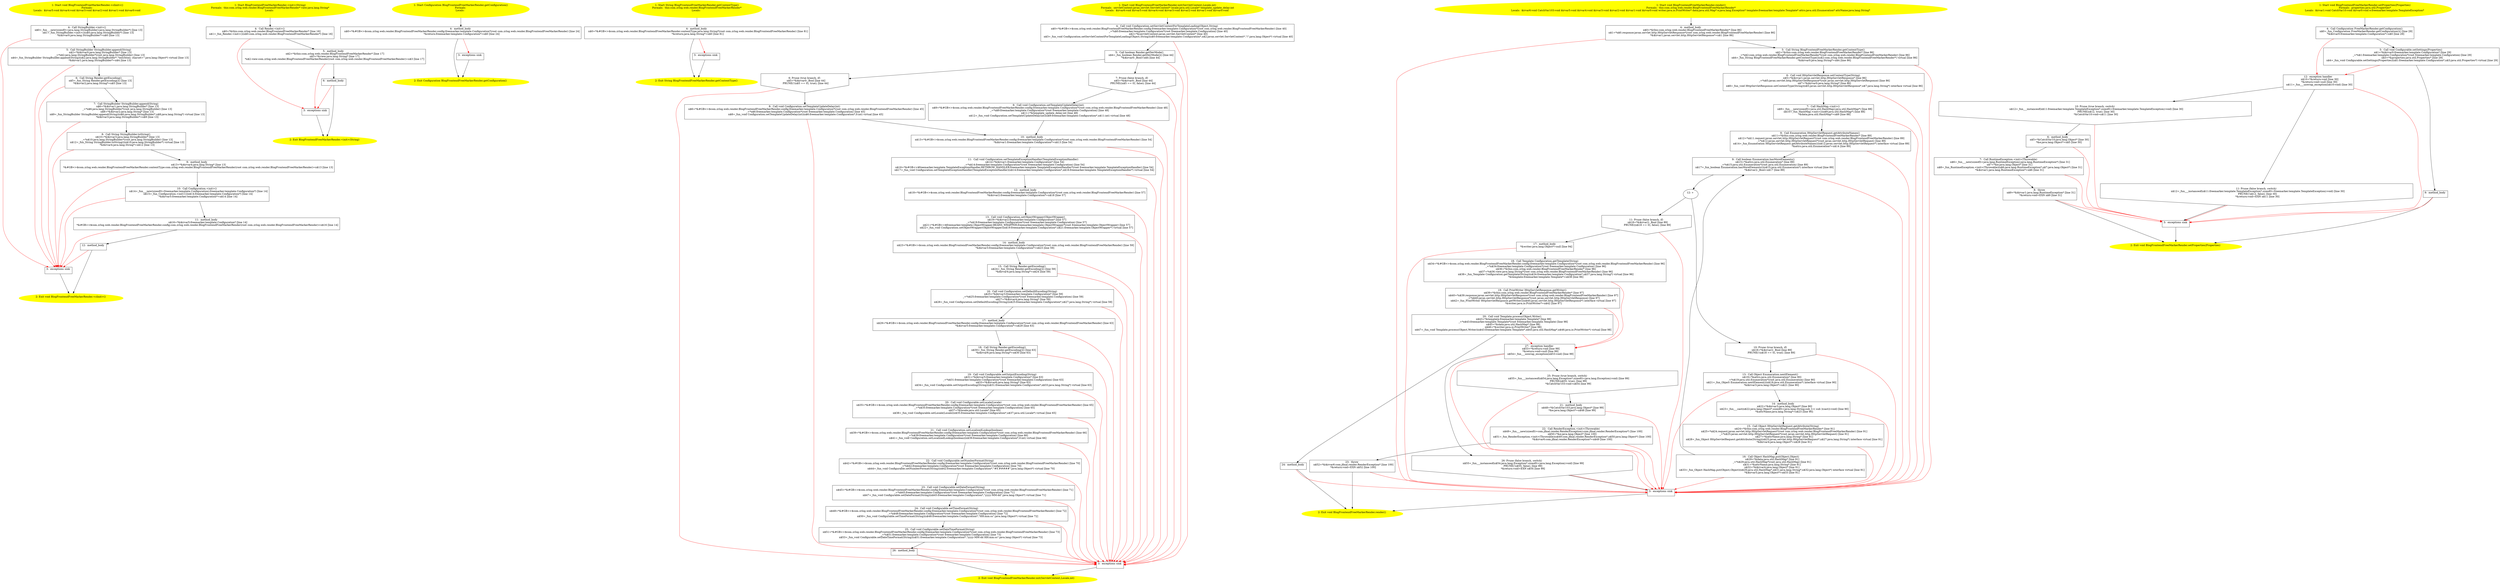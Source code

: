/* @generated */
digraph cfg {
"com.zrlog.web.render.BlogFrontendFreeMarkerRender.<clinit>():void.6e618b503a221149eedf4651c59451cd_1" [label="1: Start void BlogFrontendFreeMarkerRender.<clinit>()\nFormals: \nLocals:  $irvar5:void $irvar4:void $irvar3:void $irvar2:void $irvar1:void $irvar0:void \n  " color=yellow style=filled]
	

	 "com.zrlog.web.render.BlogFrontendFreeMarkerRender.<clinit>():void.6e618b503a221149eedf4651c59451cd_1" -> "com.zrlog.web.render.BlogFrontendFreeMarkerRender.<clinit>():void.6e618b503a221149eedf4651c59451cd_4" ;
"com.zrlog.web.render.BlogFrontendFreeMarkerRender.<clinit>():void.6e618b503a221149eedf4651c59451cd_2" [label="2: Exit void BlogFrontendFreeMarkerRender.<clinit>() \n  " color=yellow style=filled]
	

"com.zrlog.web.render.BlogFrontendFreeMarkerRender.<clinit>():void.6e618b503a221149eedf4651c59451cd_3" [label="3:  exceptions sink \n  " shape="box"]
	

	 "com.zrlog.web.render.BlogFrontendFreeMarkerRender.<clinit>():void.6e618b503a221149eedf4651c59451cd_3" -> "com.zrlog.web.render.BlogFrontendFreeMarkerRender.<clinit>():void.6e618b503a221149eedf4651c59451cd_2" ;
"com.zrlog.web.render.BlogFrontendFreeMarkerRender.<clinit>():void.6e618b503a221149eedf4651c59451cd_4" [label="4:  Call StringBuilder.<init>() \n   n$0=_fun___new(sizeof(t=java.lang.StringBuilder):java.lang.StringBuilder*) [line 13]\n  n$1=_fun_StringBuilder.<init>()(n$0:java.lang.StringBuilder*) [line 13]\n  *&$irvar0:java.lang.StringBuilder*=n$0 [line 13]\n " shape="box"]
	

	 "com.zrlog.web.render.BlogFrontendFreeMarkerRender.<clinit>():void.6e618b503a221149eedf4651c59451cd_4" -> "com.zrlog.web.render.BlogFrontendFreeMarkerRender.<clinit>():void.6e618b503a221149eedf4651c59451cd_5" ;
	 "com.zrlog.web.render.BlogFrontendFreeMarkerRender.<clinit>():void.6e618b503a221149eedf4651c59451cd_4" -> "com.zrlog.web.render.BlogFrontendFreeMarkerRender.<clinit>():void.6e618b503a221149eedf4651c59451cd_3" [color="red" ];
"com.zrlog.web.render.BlogFrontendFreeMarkerRender.<clinit>():void.6e618b503a221149eedf4651c59451cd_5" [label="5:  Call StringBuilder StringBuilder.append(String) \n   n$2=*&$irvar0:java.lang.StringBuilder* [line 13]\n  _=*n$2:java.lang.StringBuilder*(root java.lang.StringBuilder) [line 13]\n  n$4=_fun_StringBuilder StringBuilder.append(String)(n$2:java.lang.StringBuilder*,\"text/html; charset=\":java.lang.Object*) virtual [line 13]\n  *&$irvar1:java.lang.StringBuilder*=n$4 [line 13]\n " shape="box"]
	

	 "com.zrlog.web.render.BlogFrontendFreeMarkerRender.<clinit>():void.6e618b503a221149eedf4651c59451cd_5" -> "com.zrlog.web.render.BlogFrontendFreeMarkerRender.<clinit>():void.6e618b503a221149eedf4651c59451cd_6" ;
	 "com.zrlog.web.render.BlogFrontendFreeMarkerRender.<clinit>():void.6e618b503a221149eedf4651c59451cd_5" -> "com.zrlog.web.render.BlogFrontendFreeMarkerRender.<clinit>():void.6e618b503a221149eedf4651c59451cd_3" [color="red" ];
"com.zrlog.web.render.BlogFrontendFreeMarkerRender.<clinit>():void.6e618b503a221149eedf4651c59451cd_6" [label="6:  Call String Render.getEncoding() \n   n$5=_fun_String Render.getEncoding()() [line 13]\n  *&$irvar2:java.lang.String*=n$5 [line 13]\n " shape="box"]
	

	 "com.zrlog.web.render.BlogFrontendFreeMarkerRender.<clinit>():void.6e618b503a221149eedf4651c59451cd_6" -> "com.zrlog.web.render.BlogFrontendFreeMarkerRender.<clinit>():void.6e618b503a221149eedf4651c59451cd_7" ;
	 "com.zrlog.web.render.BlogFrontendFreeMarkerRender.<clinit>():void.6e618b503a221149eedf4651c59451cd_6" -> "com.zrlog.web.render.BlogFrontendFreeMarkerRender.<clinit>():void.6e618b503a221149eedf4651c59451cd_3" [color="red" ];
"com.zrlog.web.render.BlogFrontendFreeMarkerRender.<clinit>():void.6e618b503a221149eedf4651c59451cd_7" [label="7:  Call StringBuilder StringBuilder.append(String) \n   n$6=*&$irvar1:java.lang.StringBuilder* [line 13]\n  _=*n$6:java.lang.StringBuilder*(root java.lang.StringBuilder) [line 13]\n  n$8=*&$irvar2:java.lang.String* [line 13]\n  n$9=_fun_StringBuilder StringBuilder.append(String)(n$6:java.lang.StringBuilder*,n$8:java.lang.String*) virtual [line 13]\n  *&$irvar3:java.lang.StringBuilder*=n$9 [line 13]\n " shape="box"]
	

	 "com.zrlog.web.render.BlogFrontendFreeMarkerRender.<clinit>():void.6e618b503a221149eedf4651c59451cd_7" -> "com.zrlog.web.render.BlogFrontendFreeMarkerRender.<clinit>():void.6e618b503a221149eedf4651c59451cd_8" ;
	 "com.zrlog.web.render.BlogFrontendFreeMarkerRender.<clinit>():void.6e618b503a221149eedf4651c59451cd_7" -> "com.zrlog.web.render.BlogFrontendFreeMarkerRender.<clinit>():void.6e618b503a221149eedf4651c59451cd_3" [color="red" ];
"com.zrlog.web.render.BlogFrontendFreeMarkerRender.<clinit>():void.6e618b503a221149eedf4651c59451cd_8" [label="8:  Call String StringBuilder.toString() \n   n$10=*&$irvar3:java.lang.StringBuilder* [line 13]\n  _=*n$10:java.lang.StringBuilder*(root java.lang.StringBuilder) [line 13]\n  n$12=_fun_String StringBuilder.toString()(n$10:java.lang.StringBuilder*) virtual [line 13]\n  *&$irvar4:java.lang.String*=n$12 [line 13]\n " shape="box"]
	

	 "com.zrlog.web.render.BlogFrontendFreeMarkerRender.<clinit>():void.6e618b503a221149eedf4651c59451cd_8" -> "com.zrlog.web.render.BlogFrontendFreeMarkerRender.<clinit>():void.6e618b503a221149eedf4651c59451cd_9" ;
	 "com.zrlog.web.render.BlogFrontendFreeMarkerRender.<clinit>():void.6e618b503a221149eedf4651c59451cd_8" -> "com.zrlog.web.render.BlogFrontendFreeMarkerRender.<clinit>():void.6e618b503a221149eedf4651c59451cd_3" [color="red" ];
"com.zrlog.web.render.BlogFrontendFreeMarkerRender.<clinit>():void.6e618b503a221149eedf4651c59451cd_9" [label="9:  method_body \n   n$13=*&$irvar4:java.lang.String* [line 13]\n  *&#GB<>$com.zrlog.web.render.BlogFrontendFreeMarkerRender.contentType:com.zrlog.web.render.BlogFrontendFreeMarkerRender(root com.zrlog.web.render.BlogFrontendFreeMarkerRender)=n$13 [line 13]\n " shape="box"]
	

	 "com.zrlog.web.render.BlogFrontendFreeMarkerRender.<clinit>():void.6e618b503a221149eedf4651c59451cd_9" -> "com.zrlog.web.render.BlogFrontendFreeMarkerRender.<clinit>():void.6e618b503a221149eedf4651c59451cd_10" ;
	 "com.zrlog.web.render.BlogFrontendFreeMarkerRender.<clinit>():void.6e618b503a221149eedf4651c59451cd_9" -> "com.zrlog.web.render.BlogFrontendFreeMarkerRender.<clinit>():void.6e618b503a221149eedf4651c59451cd_3" [color="red" ];
"com.zrlog.web.render.BlogFrontendFreeMarkerRender.<clinit>():void.6e618b503a221149eedf4651c59451cd_10" [label="10:  Call Configuration.<init>() \n   n$14=_fun___new(sizeof(t=freemarker.template.Configuration):freemarker.template.Configuration*) [line 14]\n  n$15=_fun_Configuration.<init>()(n$14:freemarker.template.Configuration*) [line 14]\n  *&$irvar5:freemarker.template.Configuration*=n$14 [line 14]\n " shape="box"]
	

	 "com.zrlog.web.render.BlogFrontendFreeMarkerRender.<clinit>():void.6e618b503a221149eedf4651c59451cd_10" -> "com.zrlog.web.render.BlogFrontendFreeMarkerRender.<clinit>():void.6e618b503a221149eedf4651c59451cd_11" ;
	 "com.zrlog.web.render.BlogFrontendFreeMarkerRender.<clinit>():void.6e618b503a221149eedf4651c59451cd_10" -> "com.zrlog.web.render.BlogFrontendFreeMarkerRender.<clinit>():void.6e618b503a221149eedf4651c59451cd_3" [color="red" ];
"com.zrlog.web.render.BlogFrontendFreeMarkerRender.<clinit>():void.6e618b503a221149eedf4651c59451cd_11" [label="11:  method_body \n   n$16=*&$irvar5:freemarker.template.Configuration* [line 14]\n  *&#GB<>$com.zrlog.web.render.BlogFrontendFreeMarkerRender.config:com.zrlog.web.render.BlogFrontendFreeMarkerRender(root com.zrlog.web.render.BlogFrontendFreeMarkerRender)=n$16 [line 14]\n " shape="box"]
	

	 "com.zrlog.web.render.BlogFrontendFreeMarkerRender.<clinit>():void.6e618b503a221149eedf4651c59451cd_11" -> "com.zrlog.web.render.BlogFrontendFreeMarkerRender.<clinit>():void.6e618b503a221149eedf4651c59451cd_12" ;
	 "com.zrlog.web.render.BlogFrontendFreeMarkerRender.<clinit>():void.6e618b503a221149eedf4651c59451cd_11" -> "com.zrlog.web.render.BlogFrontendFreeMarkerRender.<clinit>():void.6e618b503a221149eedf4651c59451cd_3" [color="red" ];
"com.zrlog.web.render.BlogFrontendFreeMarkerRender.<clinit>():void.6e618b503a221149eedf4651c59451cd_12" [label="12:  method_body \n  " shape="box"]
	

	 "com.zrlog.web.render.BlogFrontendFreeMarkerRender.<clinit>():void.6e618b503a221149eedf4651c59451cd_12" -> "com.zrlog.web.render.BlogFrontendFreeMarkerRender.<clinit>():void.6e618b503a221149eedf4651c59451cd_2" ;
	 "com.zrlog.web.render.BlogFrontendFreeMarkerRender.<clinit>():void.6e618b503a221149eedf4651c59451cd_12" -> "com.zrlog.web.render.BlogFrontendFreeMarkerRender.<clinit>():void.6e618b503a221149eedf4651c59451cd_3" [color="red" ];
"com.zrlog.web.render.BlogFrontendFreeMarkerRender.<init>(java.lang.String).ee5cfc002eee6f254acd32d969bd1ee0_1" [label="1: Start BlogFrontendFreeMarkerRender.<init>(String)\nFormals:  this:com.zrlog.web.render.BlogFrontendFreeMarkerRender* view:java.lang.String*\nLocals:  \n  " color=yellow style=filled]
	

	 "com.zrlog.web.render.BlogFrontendFreeMarkerRender.<init>(java.lang.String).ee5cfc002eee6f254acd32d969bd1ee0_1" -> "com.zrlog.web.render.BlogFrontendFreeMarkerRender.<init>(java.lang.String).ee5cfc002eee6f254acd32d969bd1ee0_4" ;
"com.zrlog.web.render.BlogFrontendFreeMarkerRender.<init>(java.lang.String).ee5cfc002eee6f254acd32d969bd1ee0_2" [label="2: Exit BlogFrontendFreeMarkerRender.<init>(String) \n  " color=yellow style=filled]
	

"com.zrlog.web.render.BlogFrontendFreeMarkerRender.<init>(java.lang.String).ee5cfc002eee6f254acd32d969bd1ee0_3" [label="3:  exceptions sink \n  " shape="box"]
	

	 "com.zrlog.web.render.BlogFrontendFreeMarkerRender.<init>(java.lang.String).ee5cfc002eee6f254acd32d969bd1ee0_3" -> "com.zrlog.web.render.BlogFrontendFreeMarkerRender.<init>(java.lang.String).ee5cfc002eee6f254acd32d969bd1ee0_2" ;
"com.zrlog.web.render.BlogFrontendFreeMarkerRender.<init>(java.lang.String).ee5cfc002eee6f254acd32d969bd1ee0_4" [label="4:  Call Render.<init>() \n   n$0=*&this:com.zrlog.web.render.BlogFrontendFreeMarkerRender* [line 16]\n  n$1=_fun_Render.<init>()(n$0:com.zrlog.web.render.BlogFrontendFreeMarkerRender*) [line 16]\n " shape="box"]
	

	 "com.zrlog.web.render.BlogFrontendFreeMarkerRender.<init>(java.lang.String).ee5cfc002eee6f254acd32d969bd1ee0_4" -> "com.zrlog.web.render.BlogFrontendFreeMarkerRender.<init>(java.lang.String).ee5cfc002eee6f254acd32d969bd1ee0_5" ;
	 "com.zrlog.web.render.BlogFrontendFreeMarkerRender.<init>(java.lang.String).ee5cfc002eee6f254acd32d969bd1ee0_4" -> "com.zrlog.web.render.BlogFrontendFreeMarkerRender.<init>(java.lang.String).ee5cfc002eee6f254acd32d969bd1ee0_3" [color="red" ];
"com.zrlog.web.render.BlogFrontendFreeMarkerRender.<init>(java.lang.String).ee5cfc002eee6f254acd32d969bd1ee0_5" [label="5:  method_body \n   n$2=*&this:com.zrlog.web.render.BlogFrontendFreeMarkerRender* [line 17]\n  n$3=*&view:java.lang.String* [line 17]\n  *n$2.view:com.zrlog.web.render.BlogFrontendFreeMarkerRender(root com.zrlog.web.render.BlogFrontendFreeMarkerRender)=n$3 [line 17]\n " shape="box"]
	

	 "com.zrlog.web.render.BlogFrontendFreeMarkerRender.<init>(java.lang.String).ee5cfc002eee6f254acd32d969bd1ee0_5" -> "com.zrlog.web.render.BlogFrontendFreeMarkerRender.<init>(java.lang.String).ee5cfc002eee6f254acd32d969bd1ee0_6" ;
	 "com.zrlog.web.render.BlogFrontendFreeMarkerRender.<init>(java.lang.String).ee5cfc002eee6f254acd32d969bd1ee0_5" -> "com.zrlog.web.render.BlogFrontendFreeMarkerRender.<init>(java.lang.String).ee5cfc002eee6f254acd32d969bd1ee0_3" [color="red" ];
"com.zrlog.web.render.BlogFrontendFreeMarkerRender.<init>(java.lang.String).ee5cfc002eee6f254acd32d969bd1ee0_6" [label="6:  method_body \n  " shape="box"]
	

	 "com.zrlog.web.render.BlogFrontendFreeMarkerRender.<init>(java.lang.String).ee5cfc002eee6f254acd32d969bd1ee0_6" -> "com.zrlog.web.render.BlogFrontendFreeMarkerRender.<init>(java.lang.String).ee5cfc002eee6f254acd32d969bd1ee0_2" ;
	 "com.zrlog.web.render.BlogFrontendFreeMarkerRender.<init>(java.lang.String).ee5cfc002eee6f254acd32d969bd1ee0_6" -> "com.zrlog.web.render.BlogFrontendFreeMarkerRender.<init>(java.lang.String).ee5cfc002eee6f254acd32d969bd1ee0_3" [color="red" ];
"com.zrlog.web.render.BlogFrontendFreeMarkerRender.getConfiguration():freemarker.template.Configurati.d8a39db89cae0d2e672ea1a949304ab2_1" [label="1: Start Configuration BlogFrontendFreeMarkerRender.getConfiguration()\nFormals: \nLocals:  \n  " color=yellow style=filled]
	

	 "com.zrlog.web.render.BlogFrontendFreeMarkerRender.getConfiguration():freemarker.template.Configurati.d8a39db89cae0d2e672ea1a949304ab2_1" -> "com.zrlog.web.render.BlogFrontendFreeMarkerRender.getConfiguration():freemarker.template.Configurati.d8a39db89cae0d2e672ea1a949304ab2_4" ;
"com.zrlog.web.render.BlogFrontendFreeMarkerRender.getConfiguration():freemarker.template.Configurati.d8a39db89cae0d2e672ea1a949304ab2_2" [label="2: Exit Configuration BlogFrontendFreeMarkerRender.getConfiguration() \n  " color=yellow style=filled]
	

"com.zrlog.web.render.BlogFrontendFreeMarkerRender.getConfiguration():freemarker.template.Configurati.d8a39db89cae0d2e672ea1a949304ab2_3" [label="3:  exceptions sink \n  " shape="box"]
	

	 "com.zrlog.web.render.BlogFrontendFreeMarkerRender.getConfiguration():freemarker.template.Configurati.d8a39db89cae0d2e672ea1a949304ab2_3" -> "com.zrlog.web.render.BlogFrontendFreeMarkerRender.getConfiguration():freemarker.template.Configurati.d8a39db89cae0d2e672ea1a949304ab2_2" ;
"com.zrlog.web.render.BlogFrontendFreeMarkerRender.getConfiguration():freemarker.template.Configurati.d8a39db89cae0d2e672ea1a949304ab2_4" [label="4:  method_body \n   n$0=*&#GB<>$com.zrlog.web.render.BlogFrontendFreeMarkerRender.config:freemarker.template.Configuration*(root com.zrlog.web.render.BlogFrontendFreeMarkerRender) [line 24]\n  *&return:freemarker.template.Configuration*=n$0 [line 24]\n " shape="box"]
	

	 "com.zrlog.web.render.BlogFrontendFreeMarkerRender.getConfiguration():freemarker.template.Configurati.d8a39db89cae0d2e672ea1a949304ab2_4" -> "com.zrlog.web.render.BlogFrontendFreeMarkerRender.getConfiguration():freemarker.template.Configurati.d8a39db89cae0d2e672ea1a949304ab2_2" ;
	 "com.zrlog.web.render.BlogFrontendFreeMarkerRender.getConfiguration():freemarker.template.Configurati.d8a39db89cae0d2e672ea1a949304ab2_4" -> "com.zrlog.web.render.BlogFrontendFreeMarkerRender.getConfiguration():freemarker.template.Configurati.d8a39db89cae0d2e672ea1a949304ab2_3" [color="red" ];
"com.zrlog.web.render.BlogFrontendFreeMarkerRender.getContentType():java.lang.String.abafa2acd58967fc973df4b0f06f4575_1" [label="1: Start String BlogFrontendFreeMarkerRender.getContentType()\nFormals:  this:com.zrlog.web.render.BlogFrontendFreeMarkerRender*\nLocals:  \n  " color=yellow style=filled]
	

	 "com.zrlog.web.render.BlogFrontendFreeMarkerRender.getContentType():java.lang.String.abafa2acd58967fc973df4b0f06f4575_1" -> "com.zrlog.web.render.BlogFrontendFreeMarkerRender.getContentType():java.lang.String.abafa2acd58967fc973df4b0f06f4575_4" ;
"com.zrlog.web.render.BlogFrontendFreeMarkerRender.getContentType():java.lang.String.abafa2acd58967fc973df4b0f06f4575_2" [label="2: Exit String BlogFrontendFreeMarkerRender.getContentType() \n  " color=yellow style=filled]
	

"com.zrlog.web.render.BlogFrontendFreeMarkerRender.getContentType():java.lang.String.abafa2acd58967fc973df4b0f06f4575_3" [label="3:  exceptions sink \n  " shape="box"]
	

	 "com.zrlog.web.render.BlogFrontendFreeMarkerRender.getContentType():java.lang.String.abafa2acd58967fc973df4b0f06f4575_3" -> "com.zrlog.web.render.BlogFrontendFreeMarkerRender.getContentType():java.lang.String.abafa2acd58967fc973df4b0f06f4575_2" ;
"com.zrlog.web.render.BlogFrontendFreeMarkerRender.getContentType():java.lang.String.abafa2acd58967fc973df4b0f06f4575_4" [label="4:  method_body \n   n$0=*&#GB<>$com.zrlog.web.render.BlogFrontendFreeMarkerRender.contentType:java.lang.String*(root com.zrlog.web.render.BlogFrontendFreeMarkerRender) [line 81]\n  *&return:java.lang.String*=n$0 [line 81]\n " shape="box"]
	

	 "com.zrlog.web.render.BlogFrontendFreeMarkerRender.getContentType():java.lang.String.abafa2acd58967fc973df4b0f06f4575_4" -> "com.zrlog.web.render.BlogFrontendFreeMarkerRender.getContentType():java.lang.String.abafa2acd58967fc973df4b0f06f4575_2" ;
	 "com.zrlog.web.render.BlogFrontendFreeMarkerRender.getContentType():java.lang.String.abafa2acd58967fc973df4b0f06f4575_4" -> "com.zrlog.web.render.BlogFrontendFreeMarkerRender.getContentType():java.lang.String.abafa2acd58967fc973df4b0f06f4575_3" [color="red" ];
"com.zrlog.web.render.BlogFrontendFreeMarkerRender.init(javax.servlet.ServletContext,java.util.Locale.5fb089128efa5e4565291cb0db9285eb_1" [label="1: Start void BlogFrontendFreeMarkerRender.init(ServletContext,Locale,int)\nFormals:  servletContext:javax.servlet.ServletContext* locale:java.util.Locale* template_update_delay:int\nLocals:  $irvar6:void $irvar5:void $irvar4:void $irvar3:void $irvar2:void $irvar1:void $irvar0:void \n  " color=yellow style=filled]
	

	 "com.zrlog.web.render.BlogFrontendFreeMarkerRender.init(javax.servlet.ServletContext,java.util.Locale.5fb089128efa5e4565291cb0db9285eb_1" -> "com.zrlog.web.render.BlogFrontendFreeMarkerRender.init(javax.servlet.ServletContext,java.util.Locale.5fb089128efa5e4565291cb0db9285eb_4" ;
"com.zrlog.web.render.BlogFrontendFreeMarkerRender.init(javax.servlet.ServletContext,java.util.Locale.5fb089128efa5e4565291cb0db9285eb_2" [label="2: Exit void BlogFrontendFreeMarkerRender.init(ServletContext,Locale,int) \n  " color=yellow style=filled]
	

"com.zrlog.web.render.BlogFrontendFreeMarkerRender.init(javax.servlet.ServletContext,java.util.Locale.5fb089128efa5e4565291cb0db9285eb_3" [label="3:  exceptions sink \n  " shape="box"]
	

	 "com.zrlog.web.render.BlogFrontendFreeMarkerRender.init(javax.servlet.ServletContext,java.util.Locale.5fb089128efa5e4565291cb0db9285eb_3" -> "com.zrlog.web.render.BlogFrontendFreeMarkerRender.init(javax.servlet.ServletContext,java.util.Locale.5fb089128efa5e4565291cb0db9285eb_2" ;
"com.zrlog.web.render.BlogFrontendFreeMarkerRender.init(javax.servlet.ServletContext,java.util.Locale.5fb089128efa5e4565291cb0db9285eb_4" [label="4:  Call void Configuration.setServletContextForTemplateLoading(Object,String) \n   n$0=*&#GB<>$com.zrlog.web.render.BlogFrontendFreeMarkerRender.config:freemarker.template.Configuration*(root com.zrlog.web.render.BlogFrontendFreeMarkerRender) [line 40]\n  _=*n$0:freemarker.template.Configuration*(root freemarker.template.Configuration) [line 40]\n  n$2=*&servletContext:javax.servlet.ServletContext* [line 40]\n  n$3=_fun_void Configuration.setServletContextForTemplateLoading(Object,String)(n$0:freemarker.template.Configuration*,n$2:javax.servlet.ServletContext*,\"/\":java.lang.Object*) virtual [line 40]\n " shape="box"]
	

	 "com.zrlog.web.render.BlogFrontendFreeMarkerRender.init(javax.servlet.ServletContext,java.util.Locale.5fb089128efa5e4565291cb0db9285eb_4" -> "com.zrlog.web.render.BlogFrontendFreeMarkerRender.init(javax.servlet.ServletContext,java.util.Locale.5fb089128efa5e4565291cb0db9285eb_5" ;
	 "com.zrlog.web.render.BlogFrontendFreeMarkerRender.init(javax.servlet.ServletContext,java.util.Locale.5fb089128efa5e4565291cb0db9285eb_4" -> "com.zrlog.web.render.BlogFrontendFreeMarkerRender.init(javax.servlet.ServletContext,java.util.Locale.5fb089128efa5e4565291cb0db9285eb_3" [color="red" ];
"com.zrlog.web.render.BlogFrontendFreeMarkerRender.init(javax.servlet.ServletContext,java.util.Locale.5fb089128efa5e4565291cb0db9285eb_5" [label="5:  Call boolean Render.getDevMode() \n   n$4=_fun_boolean Render.getDevMode()() [line 44]\n  *&$irvar0:_Bool=n$4 [line 44]\n " shape="box"]
	

	 "com.zrlog.web.render.BlogFrontendFreeMarkerRender.init(javax.servlet.ServletContext,java.util.Locale.5fb089128efa5e4565291cb0db9285eb_5" -> "com.zrlog.web.render.BlogFrontendFreeMarkerRender.init(javax.servlet.ServletContext,java.util.Locale.5fb089128efa5e4565291cb0db9285eb_6" ;
	 "com.zrlog.web.render.BlogFrontendFreeMarkerRender.init(javax.servlet.ServletContext,java.util.Locale.5fb089128efa5e4565291cb0db9285eb_5" -> "com.zrlog.web.render.BlogFrontendFreeMarkerRender.init(javax.servlet.ServletContext,java.util.Locale.5fb089128efa5e4565291cb0db9285eb_7" ;
	 "com.zrlog.web.render.BlogFrontendFreeMarkerRender.init(javax.servlet.ServletContext,java.util.Locale.5fb089128efa5e4565291cb0db9285eb_5" -> "com.zrlog.web.render.BlogFrontendFreeMarkerRender.init(javax.servlet.ServletContext,java.util.Locale.5fb089128efa5e4565291cb0db9285eb_3" [color="red" ];
"com.zrlog.web.render.BlogFrontendFreeMarkerRender.init(javax.servlet.ServletContext,java.util.Locale.5fb089128efa5e4565291cb0db9285eb_6" [label="6: Prune (true branch, if) \n   n$5=*&$irvar0:_Bool [line 44]\n  PRUNE(!(n$5 == 0), true); [line 44]\n " shape="invhouse"]
	

	 "com.zrlog.web.render.BlogFrontendFreeMarkerRender.init(javax.servlet.ServletContext,java.util.Locale.5fb089128efa5e4565291cb0db9285eb_6" -> "com.zrlog.web.render.BlogFrontendFreeMarkerRender.init(javax.servlet.ServletContext,java.util.Locale.5fb089128efa5e4565291cb0db9285eb_8" ;
	 "com.zrlog.web.render.BlogFrontendFreeMarkerRender.init(javax.servlet.ServletContext,java.util.Locale.5fb089128efa5e4565291cb0db9285eb_6" -> "com.zrlog.web.render.BlogFrontendFreeMarkerRender.init(javax.servlet.ServletContext,java.util.Locale.5fb089128efa5e4565291cb0db9285eb_3" [color="red" ];
"com.zrlog.web.render.BlogFrontendFreeMarkerRender.init(javax.servlet.ServletContext,java.util.Locale.5fb089128efa5e4565291cb0db9285eb_7" [label="7: Prune (false branch, if) \n   n$5=*&$irvar0:_Bool [line 44]\n  PRUNE((n$5 == 0), false); [line 44]\n " shape="invhouse"]
	

	 "com.zrlog.web.render.BlogFrontendFreeMarkerRender.init(javax.servlet.ServletContext,java.util.Locale.5fb089128efa5e4565291cb0db9285eb_7" -> "com.zrlog.web.render.BlogFrontendFreeMarkerRender.init(javax.servlet.ServletContext,java.util.Locale.5fb089128efa5e4565291cb0db9285eb_9" ;
	 "com.zrlog.web.render.BlogFrontendFreeMarkerRender.init(javax.servlet.ServletContext,java.util.Locale.5fb089128efa5e4565291cb0db9285eb_7" -> "com.zrlog.web.render.BlogFrontendFreeMarkerRender.init(javax.servlet.ServletContext,java.util.Locale.5fb089128efa5e4565291cb0db9285eb_3" [color="red" ];
"com.zrlog.web.render.BlogFrontendFreeMarkerRender.init(javax.servlet.ServletContext,java.util.Locale.5fb089128efa5e4565291cb0db9285eb_8" [label="8:  Call void Configuration.setTemplateUpdateDelay(int) \n   n$6=*&#GB<>$com.zrlog.web.render.BlogFrontendFreeMarkerRender.config:freemarker.template.Configuration*(root com.zrlog.web.render.BlogFrontendFreeMarkerRender) [line 45]\n  _=*n$6:freemarker.template.Configuration*(root freemarker.template.Configuration) [line 45]\n  n$8=_fun_void Configuration.setTemplateUpdateDelay(int)(n$6:freemarker.template.Configuration*,0:int) virtual [line 45]\n " shape="box"]
	

	 "com.zrlog.web.render.BlogFrontendFreeMarkerRender.init(javax.servlet.ServletContext,java.util.Locale.5fb089128efa5e4565291cb0db9285eb_8" -> "com.zrlog.web.render.BlogFrontendFreeMarkerRender.init(javax.servlet.ServletContext,java.util.Locale.5fb089128efa5e4565291cb0db9285eb_10" ;
	 "com.zrlog.web.render.BlogFrontendFreeMarkerRender.init(javax.servlet.ServletContext,java.util.Locale.5fb089128efa5e4565291cb0db9285eb_8" -> "com.zrlog.web.render.BlogFrontendFreeMarkerRender.init(javax.servlet.ServletContext,java.util.Locale.5fb089128efa5e4565291cb0db9285eb_3" [color="red" ];
"com.zrlog.web.render.BlogFrontendFreeMarkerRender.init(javax.servlet.ServletContext,java.util.Locale.5fb089128efa5e4565291cb0db9285eb_9" [label="9:  Call void Configuration.setTemplateUpdateDelay(int) \n   n$9=*&#GB<>$com.zrlog.web.render.BlogFrontendFreeMarkerRender.config:freemarker.template.Configuration*(root com.zrlog.web.render.BlogFrontendFreeMarkerRender) [line 48]\n  _=*n$9:freemarker.template.Configuration*(root freemarker.template.Configuration) [line 48]\n  n$11=*&template_update_delay:int [line 48]\n  n$12=_fun_void Configuration.setTemplateUpdateDelay(int)(n$9:freemarker.template.Configuration*,n$11:int) virtual [line 48]\n " shape="box"]
	

	 "com.zrlog.web.render.BlogFrontendFreeMarkerRender.init(javax.servlet.ServletContext,java.util.Locale.5fb089128efa5e4565291cb0db9285eb_9" -> "com.zrlog.web.render.BlogFrontendFreeMarkerRender.init(javax.servlet.ServletContext,java.util.Locale.5fb089128efa5e4565291cb0db9285eb_10" ;
	 "com.zrlog.web.render.BlogFrontendFreeMarkerRender.init(javax.servlet.ServletContext,java.util.Locale.5fb089128efa5e4565291cb0db9285eb_9" -> "com.zrlog.web.render.BlogFrontendFreeMarkerRender.init(javax.servlet.ServletContext,java.util.Locale.5fb089128efa5e4565291cb0db9285eb_3" [color="red" ];
"com.zrlog.web.render.BlogFrontendFreeMarkerRender.init(javax.servlet.ServletContext,java.util.Locale.5fb089128efa5e4565291cb0db9285eb_10" [label="10:  method_body \n   n$13=*&#GB<>$com.zrlog.web.render.BlogFrontendFreeMarkerRender.config:freemarker.template.Configuration*(root com.zrlog.web.render.BlogFrontendFreeMarkerRender) [line 54]\n  *&$irvar1:freemarker.template.Configuration*=n$13 [line 54]\n " shape="box"]
	

	 "com.zrlog.web.render.BlogFrontendFreeMarkerRender.init(javax.servlet.ServletContext,java.util.Locale.5fb089128efa5e4565291cb0db9285eb_10" -> "com.zrlog.web.render.BlogFrontendFreeMarkerRender.init(javax.servlet.ServletContext,java.util.Locale.5fb089128efa5e4565291cb0db9285eb_11" ;
	 "com.zrlog.web.render.BlogFrontendFreeMarkerRender.init(javax.servlet.ServletContext,java.util.Locale.5fb089128efa5e4565291cb0db9285eb_10" -> "com.zrlog.web.render.BlogFrontendFreeMarkerRender.init(javax.servlet.ServletContext,java.util.Locale.5fb089128efa5e4565291cb0db9285eb_3" [color="red" ];
"com.zrlog.web.render.BlogFrontendFreeMarkerRender.init(javax.servlet.ServletContext,java.util.Locale.5fb089128efa5e4565291cb0db9285eb_11" [label="11:  Call void Configuration.setTemplateExceptionHandler(TemplateExceptionHandler) \n   n$14=*&$irvar1:freemarker.template.Configuration* [line 54]\n  _=*n$14:freemarker.template.Configuration*(root freemarker.template.Configuration) [line 54]\n  n$16=*&#GB<>$freemarker.template.TemplateExceptionHandler.RETHROW_HANDLER:freemarker.template.TemplateExceptionHandler*(root freemarker.template.TemplateExceptionHandler) [line 54]\n  n$17=_fun_void Configuration.setTemplateExceptionHandler(TemplateExceptionHandler)(n$14:freemarker.template.Configuration*,n$16:freemarker.template.TemplateExceptionHandler*) virtual [line 54]\n " shape="box"]
	

	 "com.zrlog.web.render.BlogFrontendFreeMarkerRender.init(javax.servlet.ServletContext,java.util.Locale.5fb089128efa5e4565291cb0db9285eb_11" -> "com.zrlog.web.render.BlogFrontendFreeMarkerRender.init(javax.servlet.ServletContext,java.util.Locale.5fb089128efa5e4565291cb0db9285eb_12" ;
	 "com.zrlog.web.render.BlogFrontendFreeMarkerRender.init(javax.servlet.ServletContext,java.util.Locale.5fb089128efa5e4565291cb0db9285eb_11" -> "com.zrlog.web.render.BlogFrontendFreeMarkerRender.init(javax.servlet.ServletContext,java.util.Locale.5fb089128efa5e4565291cb0db9285eb_3" [color="red" ];
"com.zrlog.web.render.BlogFrontendFreeMarkerRender.init(javax.servlet.ServletContext,java.util.Locale.5fb089128efa5e4565291cb0db9285eb_12" [label="12:  method_body \n   n$18=*&#GB<>$com.zrlog.web.render.BlogFrontendFreeMarkerRender.config:freemarker.template.Configuration*(root com.zrlog.web.render.BlogFrontendFreeMarkerRender) [line 57]\n  *&$irvar2:freemarker.template.Configuration*=n$18 [line 57]\n " shape="box"]
	

	 "com.zrlog.web.render.BlogFrontendFreeMarkerRender.init(javax.servlet.ServletContext,java.util.Locale.5fb089128efa5e4565291cb0db9285eb_12" -> "com.zrlog.web.render.BlogFrontendFreeMarkerRender.init(javax.servlet.ServletContext,java.util.Locale.5fb089128efa5e4565291cb0db9285eb_13" ;
	 "com.zrlog.web.render.BlogFrontendFreeMarkerRender.init(javax.servlet.ServletContext,java.util.Locale.5fb089128efa5e4565291cb0db9285eb_12" -> "com.zrlog.web.render.BlogFrontendFreeMarkerRender.init(javax.servlet.ServletContext,java.util.Locale.5fb089128efa5e4565291cb0db9285eb_3" [color="red" ];
"com.zrlog.web.render.BlogFrontendFreeMarkerRender.init(javax.servlet.ServletContext,java.util.Locale.5fb089128efa5e4565291cb0db9285eb_13" [label="13:  Call void Configuration.setObjectWrapper(ObjectWrapper) \n   n$19=*&$irvar2:freemarker.template.Configuration* [line 57]\n  _=*n$19:freemarker.template.Configuration*(root freemarker.template.Configuration) [line 57]\n  n$21=*&#GB<>$freemarker.template.ObjectWrapper.BEANS_WRAPPER:freemarker.template.ObjectWrapper*(root freemarker.template.ObjectWrapper) [line 57]\n  n$22=_fun_void Configuration.setObjectWrapper(ObjectWrapper)(n$19:freemarker.template.Configuration*,n$21:freemarker.template.ObjectWrapper*) virtual [line 57]\n " shape="box"]
	

	 "com.zrlog.web.render.BlogFrontendFreeMarkerRender.init(javax.servlet.ServletContext,java.util.Locale.5fb089128efa5e4565291cb0db9285eb_13" -> "com.zrlog.web.render.BlogFrontendFreeMarkerRender.init(javax.servlet.ServletContext,java.util.Locale.5fb089128efa5e4565291cb0db9285eb_14" ;
	 "com.zrlog.web.render.BlogFrontendFreeMarkerRender.init(javax.servlet.ServletContext,java.util.Locale.5fb089128efa5e4565291cb0db9285eb_13" -> "com.zrlog.web.render.BlogFrontendFreeMarkerRender.init(javax.servlet.ServletContext,java.util.Locale.5fb089128efa5e4565291cb0db9285eb_3" [color="red" ];
"com.zrlog.web.render.BlogFrontendFreeMarkerRender.init(javax.servlet.ServletContext,java.util.Locale.5fb089128efa5e4565291cb0db9285eb_14" [label="14:  method_body \n   n$23=*&#GB<>$com.zrlog.web.render.BlogFrontendFreeMarkerRender.config:freemarker.template.Configuration*(root com.zrlog.web.render.BlogFrontendFreeMarkerRender) [line 59]\n  *&$irvar3:freemarker.template.Configuration*=n$23 [line 59]\n " shape="box"]
	

	 "com.zrlog.web.render.BlogFrontendFreeMarkerRender.init(javax.servlet.ServletContext,java.util.Locale.5fb089128efa5e4565291cb0db9285eb_14" -> "com.zrlog.web.render.BlogFrontendFreeMarkerRender.init(javax.servlet.ServletContext,java.util.Locale.5fb089128efa5e4565291cb0db9285eb_15" ;
	 "com.zrlog.web.render.BlogFrontendFreeMarkerRender.init(javax.servlet.ServletContext,java.util.Locale.5fb089128efa5e4565291cb0db9285eb_14" -> "com.zrlog.web.render.BlogFrontendFreeMarkerRender.init(javax.servlet.ServletContext,java.util.Locale.5fb089128efa5e4565291cb0db9285eb_3" [color="red" ];
"com.zrlog.web.render.BlogFrontendFreeMarkerRender.init(javax.servlet.ServletContext,java.util.Locale.5fb089128efa5e4565291cb0db9285eb_15" [label="15:  Call String Render.getEncoding() \n   n$24=_fun_String Render.getEncoding()() [line 59]\n  *&$irvar4:java.lang.String*=n$24 [line 59]\n " shape="box"]
	

	 "com.zrlog.web.render.BlogFrontendFreeMarkerRender.init(javax.servlet.ServletContext,java.util.Locale.5fb089128efa5e4565291cb0db9285eb_15" -> "com.zrlog.web.render.BlogFrontendFreeMarkerRender.init(javax.servlet.ServletContext,java.util.Locale.5fb089128efa5e4565291cb0db9285eb_16" ;
	 "com.zrlog.web.render.BlogFrontendFreeMarkerRender.init(javax.servlet.ServletContext,java.util.Locale.5fb089128efa5e4565291cb0db9285eb_15" -> "com.zrlog.web.render.BlogFrontendFreeMarkerRender.init(javax.servlet.ServletContext,java.util.Locale.5fb089128efa5e4565291cb0db9285eb_3" [color="red" ];
"com.zrlog.web.render.BlogFrontendFreeMarkerRender.init(javax.servlet.ServletContext,java.util.Locale.5fb089128efa5e4565291cb0db9285eb_16" [label="16:  Call void Configuration.setDefaultEncoding(String) \n   n$25=*&$irvar3:freemarker.template.Configuration* [line 59]\n  _=*n$25:freemarker.template.Configuration*(root freemarker.template.Configuration) [line 59]\n  n$27=*&$irvar4:java.lang.String* [line 59]\n  n$28=_fun_void Configuration.setDefaultEncoding(String)(n$25:freemarker.template.Configuration*,n$27:java.lang.String*) virtual [line 59]\n " shape="box"]
	

	 "com.zrlog.web.render.BlogFrontendFreeMarkerRender.init(javax.servlet.ServletContext,java.util.Locale.5fb089128efa5e4565291cb0db9285eb_16" -> "com.zrlog.web.render.BlogFrontendFreeMarkerRender.init(javax.servlet.ServletContext,java.util.Locale.5fb089128efa5e4565291cb0db9285eb_17" ;
	 "com.zrlog.web.render.BlogFrontendFreeMarkerRender.init(javax.servlet.ServletContext,java.util.Locale.5fb089128efa5e4565291cb0db9285eb_16" -> "com.zrlog.web.render.BlogFrontendFreeMarkerRender.init(javax.servlet.ServletContext,java.util.Locale.5fb089128efa5e4565291cb0db9285eb_3" [color="red" ];
"com.zrlog.web.render.BlogFrontendFreeMarkerRender.init(javax.servlet.ServletContext,java.util.Locale.5fb089128efa5e4565291cb0db9285eb_17" [label="17:  method_body \n   n$29=*&#GB<>$com.zrlog.web.render.BlogFrontendFreeMarkerRender.config:freemarker.template.Configuration*(root com.zrlog.web.render.BlogFrontendFreeMarkerRender) [line 63]\n  *&$irvar5:freemarker.template.Configuration*=n$29 [line 63]\n " shape="box"]
	

	 "com.zrlog.web.render.BlogFrontendFreeMarkerRender.init(javax.servlet.ServletContext,java.util.Locale.5fb089128efa5e4565291cb0db9285eb_17" -> "com.zrlog.web.render.BlogFrontendFreeMarkerRender.init(javax.servlet.ServletContext,java.util.Locale.5fb089128efa5e4565291cb0db9285eb_18" ;
	 "com.zrlog.web.render.BlogFrontendFreeMarkerRender.init(javax.servlet.ServletContext,java.util.Locale.5fb089128efa5e4565291cb0db9285eb_17" -> "com.zrlog.web.render.BlogFrontendFreeMarkerRender.init(javax.servlet.ServletContext,java.util.Locale.5fb089128efa5e4565291cb0db9285eb_3" [color="red" ];
"com.zrlog.web.render.BlogFrontendFreeMarkerRender.init(javax.servlet.ServletContext,java.util.Locale.5fb089128efa5e4565291cb0db9285eb_18" [label="18:  Call String Render.getEncoding() \n   n$30=_fun_String Render.getEncoding()() [line 63]\n  *&$irvar6:java.lang.String*=n$30 [line 63]\n " shape="box"]
	

	 "com.zrlog.web.render.BlogFrontendFreeMarkerRender.init(javax.servlet.ServletContext,java.util.Locale.5fb089128efa5e4565291cb0db9285eb_18" -> "com.zrlog.web.render.BlogFrontendFreeMarkerRender.init(javax.servlet.ServletContext,java.util.Locale.5fb089128efa5e4565291cb0db9285eb_19" ;
	 "com.zrlog.web.render.BlogFrontendFreeMarkerRender.init(javax.servlet.ServletContext,java.util.Locale.5fb089128efa5e4565291cb0db9285eb_18" -> "com.zrlog.web.render.BlogFrontendFreeMarkerRender.init(javax.servlet.ServletContext,java.util.Locale.5fb089128efa5e4565291cb0db9285eb_3" [color="red" ];
"com.zrlog.web.render.BlogFrontendFreeMarkerRender.init(javax.servlet.ServletContext,java.util.Locale.5fb089128efa5e4565291cb0db9285eb_19" [label="19:  Call void Configurable.setOutputEncoding(String) \n   n$31=*&$irvar5:freemarker.template.Configuration* [line 63]\n  _=*n$31:freemarker.template.Configuration*(root freemarker.template.Configuration) [line 63]\n  n$33=*&$irvar6:java.lang.String* [line 63]\n  n$34=_fun_void Configurable.setOutputEncoding(String)(n$31:freemarker.template.Configuration*,n$33:java.lang.String*) virtual [line 63]\n " shape="box"]
	

	 "com.zrlog.web.render.BlogFrontendFreeMarkerRender.init(javax.servlet.ServletContext,java.util.Locale.5fb089128efa5e4565291cb0db9285eb_19" -> "com.zrlog.web.render.BlogFrontendFreeMarkerRender.init(javax.servlet.ServletContext,java.util.Locale.5fb089128efa5e4565291cb0db9285eb_20" ;
	 "com.zrlog.web.render.BlogFrontendFreeMarkerRender.init(javax.servlet.ServletContext,java.util.Locale.5fb089128efa5e4565291cb0db9285eb_19" -> "com.zrlog.web.render.BlogFrontendFreeMarkerRender.init(javax.servlet.ServletContext,java.util.Locale.5fb089128efa5e4565291cb0db9285eb_3" [color="red" ];
"com.zrlog.web.render.BlogFrontendFreeMarkerRender.init(javax.servlet.ServletContext,java.util.Locale.5fb089128efa5e4565291cb0db9285eb_20" [label="20:  Call void Configurable.setLocale(Locale) \n   n$35=*&#GB<>$com.zrlog.web.render.BlogFrontendFreeMarkerRender.config:freemarker.template.Configuration*(root com.zrlog.web.render.BlogFrontendFreeMarkerRender) [line 65]\n  _=*n$35:freemarker.template.Configuration*(root freemarker.template.Configuration) [line 65]\n  n$37=*&locale:java.util.Locale* [line 65]\n  n$38=_fun_void Configurable.setLocale(Locale)(n$35:freemarker.template.Configuration*,n$37:java.util.Locale*) virtual [line 65]\n " shape="box"]
	

	 "com.zrlog.web.render.BlogFrontendFreeMarkerRender.init(javax.servlet.ServletContext,java.util.Locale.5fb089128efa5e4565291cb0db9285eb_20" -> "com.zrlog.web.render.BlogFrontendFreeMarkerRender.init(javax.servlet.ServletContext,java.util.Locale.5fb089128efa5e4565291cb0db9285eb_21" ;
	 "com.zrlog.web.render.BlogFrontendFreeMarkerRender.init(javax.servlet.ServletContext,java.util.Locale.5fb089128efa5e4565291cb0db9285eb_20" -> "com.zrlog.web.render.BlogFrontendFreeMarkerRender.init(javax.servlet.ServletContext,java.util.Locale.5fb089128efa5e4565291cb0db9285eb_3" [color="red" ];
"com.zrlog.web.render.BlogFrontendFreeMarkerRender.init(javax.servlet.ServletContext,java.util.Locale.5fb089128efa5e4565291cb0db9285eb_21" [label="21:  Call void Configuration.setLocalizedLookup(boolean) \n   n$39=*&#GB<>$com.zrlog.web.render.BlogFrontendFreeMarkerRender.config:freemarker.template.Configuration*(root com.zrlog.web.render.BlogFrontendFreeMarkerRender) [line 66]\n  _=*n$39:freemarker.template.Configuration*(root freemarker.template.Configuration) [line 66]\n  n$41=_fun_void Configuration.setLocalizedLookup(boolean)(n$39:freemarker.template.Configuration*,0:int) virtual [line 66]\n " shape="box"]
	

	 "com.zrlog.web.render.BlogFrontendFreeMarkerRender.init(javax.servlet.ServletContext,java.util.Locale.5fb089128efa5e4565291cb0db9285eb_21" -> "com.zrlog.web.render.BlogFrontendFreeMarkerRender.init(javax.servlet.ServletContext,java.util.Locale.5fb089128efa5e4565291cb0db9285eb_22" ;
	 "com.zrlog.web.render.BlogFrontendFreeMarkerRender.init(javax.servlet.ServletContext,java.util.Locale.5fb089128efa5e4565291cb0db9285eb_21" -> "com.zrlog.web.render.BlogFrontendFreeMarkerRender.init(javax.servlet.ServletContext,java.util.Locale.5fb089128efa5e4565291cb0db9285eb_3" [color="red" ];
"com.zrlog.web.render.BlogFrontendFreeMarkerRender.init(javax.servlet.ServletContext,java.util.Locale.5fb089128efa5e4565291cb0db9285eb_22" [label="22:  Call void Configurable.setNumberFormat(String) \n   n$42=*&#GB<>$com.zrlog.web.render.BlogFrontendFreeMarkerRender.config:freemarker.template.Configuration*(root com.zrlog.web.render.BlogFrontendFreeMarkerRender) [line 70]\n  _=*n$42:freemarker.template.Configuration*(root freemarker.template.Configuration) [line 70]\n  n$44=_fun_void Configurable.setNumberFormat(String)(n$42:freemarker.template.Configuration*,\"#0.#####\":java.lang.Object*) virtual [line 70]\n " shape="box"]
	

	 "com.zrlog.web.render.BlogFrontendFreeMarkerRender.init(javax.servlet.ServletContext,java.util.Locale.5fb089128efa5e4565291cb0db9285eb_22" -> "com.zrlog.web.render.BlogFrontendFreeMarkerRender.init(javax.servlet.ServletContext,java.util.Locale.5fb089128efa5e4565291cb0db9285eb_23" ;
	 "com.zrlog.web.render.BlogFrontendFreeMarkerRender.init(javax.servlet.ServletContext,java.util.Locale.5fb089128efa5e4565291cb0db9285eb_22" -> "com.zrlog.web.render.BlogFrontendFreeMarkerRender.init(javax.servlet.ServletContext,java.util.Locale.5fb089128efa5e4565291cb0db9285eb_3" [color="red" ];
"com.zrlog.web.render.BlogFrontendFreeMarkerRender.init(javax.servlet.ServletContext,java.util.Locale.5fb089128efa5e4565291cb0db9285eb_23" [label="23:  Call void Configurable.setDateFormat(String) \n   n$45=*&#GB<>$com.zrlog.web.render.BlogFrontendFreeMarkerRender.config:freemarker.template.Configuration*(root com.zrlog.web.render.BlogFrontendFreeMarkerRender) [line 71]\n  _=*n$45:freemarker.template.Configuration*(root freemarker.template.Configuration) [line 71]\n  n$47=_fun_void Configurable.setDateFormat(String)(n$45:freemarker.template.Configuration*,\"yyyy-MM-dd\":java.lang.Object*) virtual [line 71]\n " shape="box"]
	

	 "com.zrlog.web.render.BlogFrontendFreeMarkerRender.init(javax.servlet.ServletContext,java.util.Locale.5fb089128efa5e4565291cb0db9285eb_23" -> "com.zrlog.web.render.BlogFrontendFreeMarkerRender.init(javax.servlet.ServletContext,java.util.Locale.5fb089128efa5e4565291cb0db9285eb_24" ;
	 "com.zrlog.web.render.BlogFrontendFreeMarkerRender.init(javax.servlet.ServletContext,java.util.Locale.5fb089128efa5e4565291cb0db9285eb_23" -> "com.zrlog.web.render.BlogFrontendFreeMarkerRender.init(javax.servlet.ServletContext,java.util.Locale.5fb089128efa5e4565291cb0db9285eb_3" [color="red" ];
"com.zrlog.web.render.BlogFrontendFreeMarkerRender.init(javax.servlet.ServletContext,java.util.Locale.5fb089128efa5e4565291cb0db9285eb_24" [label="24:  Call void Configurable.setTimeFormat(String) \n   n$48=*&#GB<>$com.zrlog.web.render.BlogFrontendFreeMarkerRender.config:freemarker.template.Configuration*(root com.zrlog.web.render.BlogFrontendFreeMarkerRender) [line 72]\n  _=*n$48:freemarker.template.Configuration*(root freemarker.template.Configuration) [line 72]\n  n$50=_fun_void Configurable.setTimeFormat(String)(n$48:freemarker.template.Configuration*,\"HH:mm:ss\":java.lang.Object*) virtual [line 72]\n " shape="box"]
	

	 "com.zrlog.web.render.BlogFrontendFreeMarkerRender.init(javax.servlet.ServletContext,java.util.Locale.5fb089128efa5e4565291cb0db9285eb_24" -> "com.zrlog.web.render.BlogFrontendFreeMarkerRender.init(javax.servlet.ServletContext,java.util.Locale.5fb089128efa5e4565291cb0db9285eb_25" ;
	 "com.zrlog.web.render.BlogFrontendFreeMarkerRender.init(javax.servlet.ServletContext,java.util.Locale.5fb089128efa5e4565291cb0db9285eb_24" -> "com.zrlog.web.render.BlogFrontendFreeMarkerRender.init(javax.servlet.ServletContext,java.util.Locale.5fb089128efa5e4565291cb0db9285eb_3" [color="red" ];
"com.zrlog.web.render.BlogFrontendFreeMarkerRender.init(javax.servlet.ServletContext,java.util.Locale.5fb089128efa5e4565291cb0db9285eb_25" [label="25:  Call void Configurable.setDateTimeFormat(String) \n   n$51=*&#GB<>$com.zrlog.web.render.BlogFrontendFreeMarkerRender.config:freemarker.template.Configuration*(root com.zrlog.web.render.BlogFrontendFreeMarkerRender) [line 73]\n  _=*n$51:freemarker.template.Configuration*(root freemarker.template.Configuration) [line 73]\n  n$53=_fun_void Configurable.setDateTimeFormat(String)(n$51:freemarker.template.Configuration*,\"yyyy-MM-dd HH:mm:ss\":java.lang.Object*) virtual [line 73]\n " shape="box"]
	

	 "com.zrlog.web.render.BlogFrontendFreeMarkerRender.init(javax.servlet.ServletContext,java.util.Locale.5fb089128efa5e4565291cb0db9285eb_25" -> "com.zrlog.web.render.BlogFrontendFreeMarkerRender.init(javax.servlet.ServletContext,java.util.Locale.5fb089128efa5e4565291cb0db9285eb_26" ;
	 "com.zrlog.web.render.BlogFrontendFreeMarkerRender.init(javax.servlet.ServletContext,java.util.Locale.5fb089128efa5e4565291cb0db9285eb_25" -> "com.zrlog.web.render.BlogFrontendFreeMarkerRender.init(javax.servlet.ServletContext,java.util.Locale.5fb089128efa5e4565291cb0db9285eb_3" [color="red" ];
"com.zrlog.web.render.BlogFrontendFreeMarkerRender.init(javax.servlet.ServletContext,java.util.Locale.5fb089128efa5e4565291cb0db9285eb_26" [label="26:  method_body \n  " shape="box"]
	

	 "com.zrlog.web.render.BlogFrontendFreeMarkerRender.init(javax.servlet.ServletContext,java.util.Locale.5fb089128efa5e4565291cb0db9285eb_26" -> "com.zrlog.web.render.BlogFrontendFreeMarkerRender.init(javax.servlet.ServletContext,java.util.Locale.5fb089128efa5e4565291cb0db9285eb_2" ;
	 "com.zrlog.web.render.BlogFrontendFreeMarkerRender.init(javax.servlet.ServletContext,java.util.Locale.5fb089128efa5e4565291cb0db9285eb_26" -> "com.zrlog.web.render.BlogFrontendFreeMarkerRender.init(javax.servlet.ServletContext,java.util.Locale.5fb089128efa5e4565291cb0db9285eb_3" [color="red" ];
"com.zrlog.web.render.BlogFrontendFreeMarkerRender.render():void.2b942f8ab6f46040013cae2d06e1f1fc_1" [label="1: Start void BlogFrontendFreeMarkerRender.render()\nFormals:  this:com.zrlog.web.render.BlogFrontendFreeMarkerRender*\nLocals:  $irvar6:void CatchVar103:void $irvar5:void $irvar4:void $irvar3:void $irvar2:void $irvar1:void $irvar0:void writer:java.io.PrintWriter* data:java.util.Map* e:java.lang.Exception* template:freemarker.template.Template* attrs:java.util.Enumeration* attrName:java.lang.String* \n  " color=yellow style=filled]
	

	 "com.zrlog.web.render.BlogFrontendFreeMarkerRender.render():void.2b942f8ab6f46040013cae2d06e1f1fc_1" -> "com.zrlog.web.render.BlogFrontendFreeMarkerRender.render():void.2b942f8ab6f46040013cae2d06e1f1fc_4" ;
"com.zrlog.web.render.BlogFrontendFreeMarkerRender.render():void.2b942f8ab6f46040013cae2d06e1f1fc_2" [label="2: Exit void BlogFrontendFreeMarkerRender.render() \n  " color=yellow style=filled]
	

"com.zrlog.web.render.BlogFrontendFreeMarkerRender.render():void.2b942f8ab6f46040013cae2d06e1f1fc_3" [label="3:  exceptions sink \n  " shape="box"]
	

	 "com.zrlog.web.render.BlogFrontendFreeMarkerRender.render():void.2b942f8ab6f46040013cae2d06e1f1fc_3" -> "com.zrlog.web.render.BlogFrontendFreeMarkerRender.render():void.2b942f8ab6f46040013cae2d06e1f1fc_2" ;
"com.zrlog.web.render.BlogFrontendFreeMarkerRender.render():void.2b942f8ab6f46040013cae2d06e1f1fc_4" [label="4:  method_body \n   n$0=*&this:com.zrlog.web.render.BlogFrontendFreeMarkerRender* [line 86]\n  n$1=*n$0.response:javax.servlet.http.HttpServletResponse*(root com.zrlog.web.render.BlogFrontendFreeMarkerRender) [line 86]\n  *&$irvar1:javax.servlet.http.HttpServletResponse*=n$1 [line 86]\n " shape="box"]
	

	 "com.zrlog.web.render.BlogFrontendFreeMarkerRender.render():void.2b942f8ab6f46040013cae2d06e1f1fc_4" -> "com.zrlog.web.render.BlogFrontendFreeMarkerRender.render():void.2b942f8ab6f46040013cae2d06e1f1fc_5" ;
	 "com.zrlog.web.render.BlogFrontendFreeMarkerRender.render():void.2b942f8ab6f46040013cae2d06e1f1fc_4" -> "com.zrlog.web.render.BlogFrontendFreeMarkerRender.render():void.2b942f8ab6f46040013cae2d06e1f1fc_3" [color="red" ];
"com.zrlog.web.render.BlogFrontendFreeMarkerRender.render():void.2b942f8ab6f46040013cae2d06e1f1fc_5" [label="5:  Call String BlogFrontendFreeMarkerRender.getContentType() \n   n$2=*&this:com.zrlog.web.render.BlogFrontendFreeMarkerRender* [line 86]\n  _=*n$2:com.zrlog.web.render.BlogFrontendFreeMarkerRender*(root com.zrlog.web.render.BlogFrontendFreeMarkerRender) [line 86]\n  n$4=_fun_String BlogFrontendFreeMarkerRender.getContentType()(n$2:com.zrlog.web.render.BlogFrontendFreeMarkerRender*) virtual [line 86]\n  *&$irvar0:java.lang.String*=n$4 [line 86]\n " shape="box"]
	

	 "com.zrlog.web.render.BlogFrontendFreeMarkerRender.render():void.2b942f8ab6f46040013cae2d06e1f1fc_5" -> "com.zrlog.web.render.BlogFrontendFreeMarkerRender.render():void.2b942f8ab6f46040013cae2d06e1f1fc_6" ;
	 "com.zrlog.web.render.BlogFrontendFreeMarkerRender.render():void.2b942f8ab6f46040013cae2d06e1f1fc_5" -> "com.zrlog.web.render.BlogFrontendFreeMarkerRender.render():void.2b942f8ab6f46040013cae2d06e1f1fc_3" [color="red" ];
"com.zrlog.web.render.BlogFrontendFreeMarkerRender.render():void.2b942f8ab6f46040013cae2d06e1f1fc_6" [label="6:  Call void HttpServletResponse.setContentType(String) \n   n$5=*&$irvar1:javax.servlet.http.HttpServletResponse* [line 86]\n  _=*n$5:javax.servlet.http.HttpServletResponse*(root javax.servlet.http.HttpServletResponse) [line 86]\n  n$7=*&$irvar0:java.lang.String* [line 86]\n  n$8=_fun_void HttpServletResponse.setContentType(String)(n$5:javax.servlet.http.HttpServletResponse*,n$7:java.lang.String*) interface virtual [line 86]\n " shape="box"]
	

	 "com.zrlog.web.render.BlogFrontendFreeMarkerRender.render():void.2b942f8ab6f46040013cae2d06e1f1fc_6" -> "com.zrlog.web.render.BlogFrontendFreeMarkerRender.render():void.2b942f8ab6f46040013cae2d06e1f1fc_7" ;
	 "com.zrlog.web.render.BlogFrontendFreeMarkerRender.render():void.2b942f8ab6f46040013cae2d06e1f1fc_6" -> "com.zrlog.web.render.BlogFrontendFreeMarkerRender.render():void.2b942f8ab6f46040013cae2d06e1f1fc_3" [color="red" ];
"com.zrlog.web.render.BlogFrontendFreeMarkerRender.render():void.2b942f8ab6f46040013cae2d06e1f1fc_7" [label="7:  Call HashMap.<init>() \n   n$9=_fun___new(sizeof(t=java.util.HashMap):java.util.HashMap*) [line 88]\n  n$10=_fun_HashMap.<init>()(n$9:java.util.HashMap*) [line 88]\n  *&data:java.util.HashMap*=n$9 [line 88]\n " shape="box"]
	

	 "com.zrlog.web.render.BlogFrontendFreeMarkerRender.render():void.2b942f8ab6f46040013cae2d06e1f1fc_7" -> "com.zrlog.web.render.BlogFrontendFreeMarkerRender.render():void.2b942f8ab6f46040013cae2d06e1f1fc_8" ;
	 "com.zrlog.web.render.BlogFrontendFreeMarkerRender.render():void.2b942f8ab6f46040013cae2d06e1f1fc_7" -> "com.zrlog.web.render.BlogFrontendFreeMarkerRender.render():void.2b942f8ab6f46040013cae2d06e1f1fc_3" [color="red" ];
"com.zrlog.web.render.BlogFrontendFreeMarkerRender.render():void.2b942f8ab6f46040013cae2d06e1f1fc_8" [label="8:  Call Enumeration HttpServletRequest.getAttributeNames() \n   n$11=*&this:com.zrlog.web.render.BlogFrontendFreeMarkerRender* [line 89]\n  n$12=*n$11.request:javax.servlet.http.HttpServletRequest*(root com.zrlog.web.render.BlogFrontendFreeMarkerRender) [line 89]\n  _=*n$12:javax.servlet.http.HttpServletRequest*(root javax.servlet.http.HttpServletRequest) [line 89]\n  n$14=_fun_Enumeration HttpServletRequest.getAttributeNames()(n$12:javax.servlet.http.HttpServletRequest*) interface virtual [line 89]\n  *&attrs:java.util.Enumeration*=n$14 [line 89]\n " shape="box"]
	

	 "com.zrlog.web.render.BlogFrontendFreeMarkerRender.render():void.2b942f8ab6f46040013cae2d06e1f1fc_8" -> "com.zrlog.web.render.BlogFrontendFreeMarkerRender.render():void.2b942f8ab6f46040013cae2d06e1f1fc_9" ;
	 "com.zrlog.web.render.BlogFrontendFreeMarkerRender.render():void.2b942f8ab6f46040013cae2d06e1f1fc_8" -> "com.zrlog.web.render.BlogFrontendFreeMarkerRender.render():void.2b942f8ab6f46040013cae2d06e1f1fc_3" [color="red" ];
"com.zrlog.web.render.BlogFrontendFreeMarkerRender.render():void.2b942f8ab6f46040013cae2d06e1f1fc_9" [label="9:  Call boolean Enumeration.hasMoreElements() \n   n$15=*&attrs:java.util.Enumeration* [line 89]\n  _=*n$15:java.util.Enumeration*(root java.util.Enumeration) [line 89]\n  n$17=_fun_boolean Enumeration.hasMoreElements()(n$15:java.util.Enumeration*) interface virtual [line 89]\n  *&$irvar2:_Bool=n$17 [line 89]\n " shape="box"]
	

	 "com.zrlog.web.render.BlogFrontendFreeMarkerRender.render():void.2b942f8ab6f46040013cae2d06e1f1fc_9" -> "com.zrlog.web.render.BlogFrontendFreeMarkerRender.render():void.2b942f8ab6f46040013cae2d06e1f1fc_12" ;
	 "com.zrlog.web.render.BlogFrontendFreeMarkerRender.render():void.2b942f8ab6f46040013cae2d06e1f1fc_9" -> "com.zrlog.web.render.BlogFrontendFreeMarkerRender.render():void.2b942f8ab6f46040013cae2d06e1f1fc_3" [color="red" ];
"com.zrlog.web.render.BlogFrontendFreeMarkerRender.render():void.2b942f8ab6f46040013cae2d06e1f1fc_10" [label="10: Prune (true branch, if) \n   n$18=*&$irvar2:_Bool [line 89]\n  PRUNE(!(n$18 == 0), true); [line 89]\n " shape="invhouse"]
	

	 "com.zrlog.web.render.BlogFrontendFreeMarkerRender.render():void.2b942f8ab6f46040013cae2d06e1f1fc_10" -> "com.zrlog.web.render.BlogFrontendFreeMarkerRender.render():void.2b942f8ab6f46040013cae2d06e1f1fc_13" ;
	 "com.zrlog.web.render.BlogFrontendFreeMarkerRender.render():void.2b942f8ab6f46040013cae2d06e1f1fc_10" -> "com.zrlog.web.render.BlogFrontendFreeMarkerRender.render():void.2b942f8ab6f46040013cae2d06e1f1fc_3" [color="red" ];
"com.zrlog.web.render.BlogFrontendFreeMarkerRender.render():void.2b942f8ab6f46040013cae2d06e1f1fc_11" [label="11: Prune (false branch, if) \n   n$18=*&$irvar2:_Bool [line 89]\n  PRUNE((n$18 == 0), false); [line 89]\n " shape="invhouse"]
	

	 "com.zrlog.web.render.BlogFrontendFreeMarkerRender.render():void.2b942f8ab6f46040013cae2d06e1f1fc_11" -> "com.zrlog.web.render.BlogFrontendFreeMarkerRender.render():void.2b942f8ab6f46040013cae2d06e1f1fc_17" ;
	 "com.zrlog.web.render.BlogFrontendFreeMarkerRender.render():void.2b942f8ab6f46040013cae2d06e1f1fc_11" -> "com.zrlog.web.render.BlogFrontendFreeMarkerRender.render():void.2b942f8ab6f46040013cae2d06e1f1fc_3" [color="red" ];
"com.zrlog.web.render.BlogFrontendFreeMarkerRender.render():void.2b942f8ab6f46040013cae2d06e1f1fc_12" [label="12: + \n  " ]
	

	 "com.zrlog.web.render.BlogFrontendFreeMarkerRender.render():void.2b942f8ab6f46040013cae2d06e1f1fc_12" -> "com.zrlog.web.render.BlogFrontendFreeMarkerRender.render():void.2b942f8ab6f46040013cae2d06e1f1fc_10" ;
	 "com.zrlog.web.render.BlogFrontendFreeMarkerRender.render():void.2b942f8ab6f46040013cae2d06e1f1fc_12" -> "com.zrlog.web.render.BlogFrontendFreeMarkerRender.render():void.2b942f8ab6f46040013cae2d06e1f1fc_11" ;
"com.zrlog.web.render.BlogFrontendFreeMarkerRender.render():void.2b942f8ab6f46040013cae2d06e1f1fc_13" [label="13:  Call Object Enumeration.nextElement() \n   n$19=*&attrs:java.util.Enumeration* [line 90]\n  _=*n$19:java.util.Enumeration*(root java.util.Enumeration) [line 90]\n  n$21=_fun_Object Enumeration.nextElement()(n$19:java.util.Enumeration*) interface virtual [line 90]\n  *&$irvar3:java.lang.Object*=n$21 [line 90]\n " shape="box"]
	

	 "com.zrlog.web.render.BlogFrontendFreeMarkerRender.render():void.2b942f8ab6f46040013cae2d06e1f1fc_13" -> "com.zrlog.web.render.BlogFrontendFreeMarkerRender.render():void.2b942f8ab6f46040013cae2d06e1f1fc_14" ;
	 "com.zrlog.web.render.BlogFrontendFreeMarkerRender.render():void.2b942f8ab6f46040013cae2d06e1f1fc_13" -> "com.zrlog.web.render.BlogFrontendFreeMarkerRender.render():void.2b942f8ab6f46040013cae2d06e1f1fc_3" [color="red" ];
"com.zrlog.web.render.BlogFrontendFreeMarkerRender.render():void.2b942f8ab6f46040013cae2d06e1f1fc_14" [label="14:  method_body \n   n$22=*&$irvar3:java.lang.Object* [line 90]\n  n$23=_fun___cast(n$22:java.lang.Object*,sizeof(t=java.lang.String;sub_t=( sub )(cast)):void) [line 90]\n  *&attrName:java.lang.String*=n$23 [line 90]\n " shape="box"]
	

	 "com.zrlog.web.render.BlogFrontendFreeMarkerRender.render():void.2b942f8ab6f46040013cae2d06e1f1fc_14" -> "com.zrlog.web.render.BlogFrontendFreeMarkerRender.render():void.2b942f8ab6f46040013cae2d06e1f1fc_15" ;
	 "com.zrlog.web.render.BlogFrontendFreeMarkerRender.render():void.2b942f8ab6f46040013cae2d06e1f1fc_14" -> "com.zrlog.web.render.BlogFrontendFreeMarkerRender.render():void.2b942f8ab6f46040013cae2d06e1f1fc_3" [color="red" ];
"com.zrlog.web.render.BlogFrontendFreeMarkerRender.render():void.2b942f8ab6f46040013cae2d06e1f1fc_15" [label="15:  Call Object HttpServletRequest.getAttribute(String) \n   n$24=*&this:com.zrlog.web.render.BlogFrontendFreeMarkerRender* [line 91]\n  n$25=*n$24.request:javax.servlet.http.HttpServletRequest*(root com.zrlog.web.render.BlogFrontendFreeMarkerRender) [line 91]\n  _=*n$25:javax.servlet.http.HttpServletRequest*(root javax.servlet.http.HttpServletRequest) [line 91]\n  n$27=*&attrName:java.lang.String* [line 91]\n  n$28=_fun_Object HttpServletRequest.getAttribute(String)(n$25:javax.servlet.http.HttpServletRequest*,n$27:java.lang.String*) interface virtual [line 91]\n  *&$irvar4:java.lang.Object*=n$28 [line 91]\n " shape="box"]
	

	 "com.zrlog.web.render.BlogFrontendFreeMarkerRender.render():void.2b942f8ab6f46040013cae2d06e1f1fc_15" -> "com.zrlog.web.render.BlogFrontendFreeMarkerRender.render():void.2b942f8ab6f46040013cae2d06e1f1fc_16" ;
	 "com.zrlog.web.render.BlogFrontendFreeMarkerRender.render():void.2b942f8ab6f46040013cae2d06e1f1fc_15" -> "com.zrlog.web.render.BlogFrontendFreeMarkerRender.render():void.2b942f8ab6f46040013cae2d06e1f1fc_3" [color="red" ];
"com.zrlog.web.render.BlogFrontendFreeMarkerRender.render():void.2b942f8ab6f46040013cae2d06e1f1fc_16" [label="16:  Call Object HashMap.put(Object,Object) \n   n$29=*&data:java.util.HashMap* [line 91]\n  _=*n$29:java.util.HashMap*(root java.util.HashMap) [line 91]\n  n$31=*&attrName:java.lang.String* [line 91]\n  n$32=*&$irvar4:java.lang.Object* [line 91]\n  n$33=_fun_Object HashMap.put(Object,Object)(n$29:java.util.HashMap*,n$31:java.lang.String*,n$32:java.lang.Object*) interface virtual [line 91]\n  *&$irvar5:java.lang.Object*=n$33 [line 91]\n " shape="box"]
	

	 "com.zrlog.web.render.BlogFrontendFreeMarkerRender.render():void.2b942f8ab6f46040013cae2d06e1f1fc_16" -> "com.zrlog.web.render.BlogFrontendFreeMarkerRender.render():void.2b942f8ab6f46040013cae2d06e1f1fc_9" ;
	 "com.zrlog.web.render.BlogFrontendFreeMarkerRender.render():void.2b942f8ab6f46040013cae2d06e1f1fc_16" -> "com.zrlog.web.render.BlogFrontendFreeMarkerRender.render():void.2b942f8ab6f46040013cae2d06e1f1fc_3" [color="red" ];
"com.zrlog.web.render.BlogFrontendFreeMarkerRender.render():void.2b942f8ab6f46040013cae2d06e1f1fc_17" [label="17:  method_body \n   *&writer:java.lang.Object*=null [line 94]\n " shape="box"]
	

	 "com.zrlog.web.render.BlogFrontendFreeMarkerRender.render():void.2b942f8ab6f46040013cae2d06e1f1fc_17" -> "com.zrlog.web.render.BlogFrontendFreeMarkerRender.render():void.2b942f8ab6f46040013cae2d06e1f1fc_18" ;
	 "com.zrlog.web.render.BlogFrontendFreeMarkerRender.render():void.2b942f8ab6f46040013cae2d06e1f1fc_17" -> "com.zrlog.web.render.BlogFrontendFreeMarkerRender.render():void.2b942f8ab6f46040013cae2d06e1f1fc_3" [color="red" ];
"com.zrlog.web.render.BlogFrontendFreeMarkerRender.render():void.2b942f8ab6f46040013cae2d06e1f1fc_18" [label="18:  Call Template Configuration.getTemplate(String) \n   n$34=*&#GB<>$com.zrlog.web.render.BlogFrontendFreeMarkerRender.config:freemarker.template.Configuration*(root com.zrlog.web.render.BlogFrontendFreeMarkerRender) [line 96]\n  _=*n$34:freemarker.template.Configuration*(root freemarker.template.Configuration) [line 96]\n  n$36=*&this:com.zrlog.web.render.BlogFrontendFreeMarkerRender* [line 96]\n  n$37=*n$36.view:java.lang.String*(root com.zrlog.web.render.BlogFrontendFreeMarkerRender) [line 96]\n  n$38=_fun_Template Configuration.getTemplate(String)(n$34:freemarker.template.Configuration*,n$37:java.lang.String*) virtual [line 96]\n  *&template:freemarker.template.Template*=n$38 [line 96]\n " shape="box"]
	

	 "com.zrlog.web.render.BlogFrontendFreeMarkerRender.render():void.2b942f8ab6f46040013cae2d06e1f1fc_18" -> "com.zrlog.web.render.BlogFrontendFreeMarkerRender.render():void.2b942f8ab6f46040013cae2d06e1f1fc_19" ;
	 "com.zrlog.web.render.BlogFrontendFreeMarkerRender.render():void.2b942f8ab6f46040013cae2d06e1f1fc_18" -> "com.zrlog.web.render.BlogFrontendFreeMarkerRender.render():void.2b942f8ab6f46040013cae2d06e1f1fc_27" [color="red" ];
"com.zrlog.web.render.BlogFrontendFreeMarkerRender.render():void.2b942f8ab6f46040013cae2d06e1f1fc_19" [label="19:  Call PrintWriter HttpServletResponse.getWriter() \n   n$39=*&this:com.zrlog.web.render.BlogFrontendFreeMarkerRender* [line 97]\n  n$40=*n$39.response:javax.servlet.http.HttpServletResponse*(root com.zrlog.web.render.BlogFrontendFreeMarkerRender) [line 97]\n  _=*n$40:javax.servlet.http.HttpServletResponse*(root javax.servlet.http.HttpServletResponse) [line 97]\n  n$42=_fun_PrintWriter HttpServletResponse.getWriter()(n$40:javax.servlet.http.HttpServletResponse*) interface virtual [line 97]\n  *&writer:java.io.PrintWriter*=n$42 [line 97]\n " shape="box"]
	

	 "com.zrlog.web.render.BlogFrontendFreeMarkerRender.render():void.2b942f8ab6f46040013cae2d06e1f1fc_19" -> "com.zrlog.web.render.BlogFrontendFreeMarkerRender.render():void.2b942f8ab6f46040013cae2d06e1f1fc_20" ;
	 "com.zrlog.web.render.BlogFrontendFreeMarkerRender.render():void.2b942f8ab6f46040013cae2d06e1f1fc_19" -> "com.zrlog.web.render.BlogFrontendFreeMarkerRender.render():void.2b942f8ab6f46040013cae2d06e1f1fc_27" [color="red" ];
"com.zrlog.web.render.BlogFrontendFreeMarkerRender.render():void.2b942f8ab6f46040013cae2d06e1f1fc_20" [label="20:  Call void Template.process(Object,Writer) \n   n$43=*&template:freemarker.template.Template* [line 98]\n  _=*n$43:freemarker.template.Template*(root freemarker.template.Template) [line 98]\n  n$45=*&data:java.util.HashMap* [line 98]\n  n$46=*&writer:java.io.PrintWriter* [line 98]\n  n$47=_fun_void Template.process(Object,Writer)(n$43:freemarker.template.Template*,n$45:java.util.HashMap*,n$46:java.io.PrintWriter*) virtual [line 98]\n " shape="box"]
	

	 "com.zrlog.web.render.BlogFrontendFreeMarkerRender.render():void.2b942f8ab6f46040013cae2d06e1f1fc_20" -> "com.zrlog.web.render.BlogFrontendFreeMarkerRender.render():void.2b942f8ab6f46040013cae2d06e1f1fc_24" ;
	 "com.zrlog.web.render.BlogFrontendFreeMarkerRender.render():void.2b942f8ab6f46040013cae2d06e1f1fc_20" -> "com.zrlog.web.render.BlogFrontendFreeMarkerRender.render():void.2b942f8ab6f46040013cae2d06e1f1fc_27" [color="red" ];
"com.zrlog.web.render.BlogFrontendFreeMarkerRender.render():void.2b942f8ab6f46040013cae2d06e1f1fc_21" [label="21:  method_body \n   n$48=*&CatchVar103:java.lang.Object* [line 99]\n  *&e:java.lang.Object*=n$48 [line 99]\n " shape="box"]
	

	 "com.zrlog.web.render.BlogFrontendFreeMarkerRender.render():void.2b942f8ab6f46040013cae2d06e1f1fc_21" -> "com.zrlog.web.render.BlogFrontendFreeMarkerRender.render():void.2b942f8ab6f46040013cae2d06e1f1fc_22" ;
	 "com.zrlog.web.render.BlogFrontendFreeMarkerRender.render():void.2b942f8ab6f46040013cae2d06e1f1fc_21" -> "com.zrlog.web.render.BlogFrontendFreeMarkerRender.render():void.2b942f8ab6f46040013cae2d06e1f1fc_3" [color="red" ];
"com.zrlog.web.render.BlogFrontendFreeMarkerRender.render():void.2b942f8ab6f46040013cae2d06e1f1fc_22" [label="22:  Call RenderException.<init>(Throwable) \n   n$49=_fun___new(sizeof(t=com.jfinal.render.RenderException):com.jfinal.render.RenderException*) [line 100]\n  n$50=*&e:java.lang.Object* [line 100]\n  n$51=_fun_RenderException.<init>(Throwable)(n$49:com.jfinal.render.RenderException*,n$50:java.lang.Object*) [line 100]\n  *&$irvar6:com.jfinal.render.RenderException*=n$49 [line 100]\n " shape="box"]
	

	 "com.zrlog.web.render.BlogFrontendFreeMarkerRender.render():void.2b942f8ab6f46040013cae2d06e1f1fc_22" -> "com.zrlog.web.render.BlogFrontendFreeMarkerRender.render():void.2b942f8ab6f46040013cae2d06e1f1fc_23" ;
	 "com.zrlog.web.render.BlogFrontendFreeMarkerRender.render():void.2b942f8ab6f46040013cae2d06e1f1fc_22" -> "com.zrlog.web.render.BlogFrontendFreeMarkerRender.render():void.2b942f8ab6f46040013cae2d06e1f1fc_3" [color="red" ];
"com.zrlog.web.render.BlogFrontendFreeMarkerRender.render():void.2b942f8ab6f46040013cae2d06e1f1fc_23" [label="23:  throw \n   n$52=*&$irvar6:com.jfinal.render.RenderException* [line 100]\n  *&return:void=EXN n$52 [line 100]\n " shape="box"]
	

	 "com.zrlog.web.render.BlogFrontendFreeMarkerRender.render():void.2b942f8ab6f46040013cae2d06e1f1fc_23" -> "com.zrlog.web.render.BlogFrontendFreeMarkerRender.render():void.2b942f8ab6f46040013cae2d06e1f1fc_2" ;
	 "com.zrlog.web.render.BlogFrontendFreeMarkerRender.render():void.2b942f8ab6f46040013cae2d06e1f1fc_23" -> "com.zrlog.web.render.BlogFrontendFreeMarkerRender.render():void.2b942f8ab6f46040013cae2d06e1f1fc_3" [color="red" ];
"com.zrlog.web.render.BlogFrontendFreeMarkerRender.render():void.2b942f8ab6f46040013cae2d06e1f1fc_24" [label="24:  method_body \n  " shape="box"]
	

	 "com.zrlog.web.render.BlogFrontendFreeMarkerRender.render():void.2b942f8ab6f46040013cae2d06e1f1fc_24" -> "com.zrlog.web.render.BlogFrontendFreeMarkerRender.render():void.2b942f8ab6f46040013cae2d06e1f1fc_2" ;
	 "com.zrlog.web.render.BlogFrontendFreeMarkerRender.render():void.2b942f8ab6f46040013cae2d06e1f1fc_24" -> "com.zrlog.web.render.BlogFrontendFreeMarkerRender.render():void.2b942f8ab6f46040013cae2d06e1f1fc_3" [color="red" ];
"com.zrlog.web.render.BlogFrontendFreeMarkerRender.render():void.2b942f8ab6f46040013cae2d06e1f1fc_25" [label="25: Prune (true branch, switch) \n   n$55=_fun___instanceof(n$54:java.lang.Exception*,sizeof(t=java.lang.Exception):void) [line 99]\n  PRUNE(n$55, true); [line 99]\n  *&CatchVar103:void=n$54 [line 99]\n " shape="invhouse"]
	

	 "com.zrlog.web.render.BlogFrontendFreeMarkerRender.render():void.2b942f8ab6f46040013cae2d06e1f1fc_25" -> "com.zrlog.web.render.BlogFrontendFreeMarkerRender.render():void.2b942f8ab6f46040013cae2d06e1f1fc_21" ;
	 "com.zrlog.web.render.BlogFrontendFreeMarkerRender.render():void.2b942f8ab6f46040013cae2d06e1f1fc_25" -> "com.zrlog.web.render.BlogFrontendFreeMarkerRender.render():void.2b942f8ab6f46040013cae2d06e1f1fc_3" [color="red" ];
"com.zrlog.web.render.BlogFrontendFreeMarkerRender.render():void.2b942f8ab6f46040013cae2d06e1f1fc_26" [label="26: Prune (false branch, switch) \n   n$55=_fun___instanceof(n$54:java.lang.Exception*,sizeof(t=java.lang.Exception):void) [line 99]\n  PRUNE(!n$55, false); [line 99]\n  *&return:void=EXN n$54 [line 99]\n " shape="invhouse"]
	

	 "com.zrlog.web.render.BlogFrontendFreeMarkerRender.render():void.2b942f8ab6f46040013cae2d06e1f1fc_26" -> "com.zrlog.web.render.BlogFrontendFreeMarkerRender.render():void.2b942f8ab6f46040013cae2d06e1f1fc_3" ;
	 "com.zrlog.web.render.BlogFrontendFreeMarkerRender.render():void.2b942f8ab6f46040013cae2d06e1f1fc_26" -> "com.zrlog.web.render.BlogFrontendFreeMarkerRender.render():void.2b942f8ab6f46040013cae2d06e1f1fc_3" [color="red" ];
"com.zrlog.web.render.BlogFrontendFreeMarkerRender.render():void.2b942f8ab6f46040013cae2d06e1f1fc_27" [label="27:  exception handler \n   n$53=*&return:void [line 99]\n  *&return:void=null [line 99]\n  n$54=_fun___unwrap_exception(n$53:void) [line 99]\n " shape="box"]
	

	 "com.zrlog.web.render.BlogFrontendFreeMarkerRender.render():void.2b942f8ab6f46040013cae2d06e1f1fc_27" -> "com.zrlog.web.render.BlogFrontendFreeMarkerRender.render():void.2b942f8ab6f46040013cae2d06e1f1fc_25" ;
	 "com.zrlog.web.render.BlogFrontendFreeMarkerRender.render():void.2b942f8ab6f46040013cae2d06e1f1fc_27" -> "com.zrlog.web.render.BlogFrontendFreeMarkerRender.render():void.2b942f8ab6f46040013cae2d06e1f1fc_26" ;
	 "com.zrlog.web.render.BlogFrontendFreeMarkerRender.render():void.2b942f8ab6f46040013cae2d06e1f1fc_27" -> "com.zrlog.web.render.BlogFrontendFreeMarkerRender.render():void.2b942f8ab6f46040013cae2d06e1f1fc_3" [color="red" ];
"com.zrlog.web.render.BlogFrontendFreeMarkerRender.setProperties(java.util.Properties):void.5668c76253c64498a4a094836933e4f4_1" [label="1: Start void BlogFrontendFreeMarkerRender.setProperties(Properties)\nFormals:  properties:java.util.Properties*\nLocals:  $irvar1:void CatchVar10:void $irvar0:void e:freemarker.template.TemplateException* \n  " color=yellow style=filled]
	

	 "com.zrlog.web.render.BlogFrontendFreeMarkerRender.setProperties(java.util.Properties):void.5668c76253c64498a4a094836933e4f4_1" -> "com.zrlog.web.render.BlogFrontendFreeMarkerRender.setProperties(java.util.Properties):void.5668c76253c64498a4a094836933e4f4_4" ;
"com.zrlog.web.render.BlogFrontendFreeMarkerRender.setProperties(java.util.Properties):void.5668c76253c64498a4a094836933e4f4_2" [label="2: Exit void BlogFrontendFreeMarkerRender.setProperties(Properties) \n  " color=yellow style=filled]
	

"com.zrlog.web.render.BlogFrontendFreeMarkerRender.setProperties(java.util.Properties):void.5668c76253c64498a4a094836933e4f4_3" [label="3:  exceptions sink \n  " shape="box"]
	

	 "com.zrlog.web.render.BlogFrontendFreeMarkerRender.setProperties(java.util.Properties):void.5668c76253c64498a4a094836933e4f4_3" -> "com.zrlog.web.render.BlogFrontendFreeMarkerRender.setProperties(java.util.Properties):void.5668c76253c64498a4a094836933e4f4_2" ;
"com.zrlog.web.render.BlogFrontendFreeMarkerRender.setProperties(java.util.Properties):void.5668c76253c64498a4a094836933e4f4_4" [label="4:  Call Configuration FreeMarkerRender.getConfiguration() \n   n$0=_fun_Configuration FreeMarkerRender.getConfiguration()() [line 29]\n  *&$irvar0:freemarker.template.Configuration*=n$0 [line 29]\n " shape="box"]
	

	 "com.zrlog.web.render.BlogFrontendFreeMarkerRender.setProperties(java.util.Properties):void.5668c76253c64498a4a094836933e4f4_4" -> "com.zrlog.web.render.BlogFrontendFreeMarkerRender.setProperties(java.util.Properties):void.5668c76253c64498a4a094836933e4f4_5" ;
	 "com.zrlog.web.render.BlogFrontendFreeMarkerRender.setProperties(java.util.Properties):void.5668c76253c64498a4a094836933e4f4_4" -> "com.zrlog.web.render.BlogFrontendFreeMarkerRender.setProperties(java.util.Properties):void.5668c76253c64498a4a094836933e4f4_12" [color="red" ];
"com.zrlog.web.render.BlogFrontendFreeMarkerRender.setProperties(java.util.Properties):void.5668c76253c64498a4a094836933e4f4_5" [label="5:  Call void Configurable.setSettings(Properties) \n   n$1=*&$irvar0:freemarker.template.Configuration* [line 29]\n  _=*n$1:freemarker.template.Configuration*(root freemarker.template.Configuration) [line 29]\n  n$3=*&properties:java.util.Properties* [line 29]\n  n$4=_fun_void Configurable.setSettings(Properties)(n$1:freemarker.template.Configuration*,n$3:java.util.Properties*) virtual [line 29]\n " shape="box"]
	

	 "com.zrlog.web.render.BlogFrontendFreeMarkerRender.setProperties(java.util.Properties):void.5668c76253c64498a4a094836933e4f4_5" -> "com.zrlog.web.render.BlogFrontendFreeMarkerRender.setProperties(java.util.Properties):void.5668c76253c64498a4a094836933e4f4_9" ;
	 "com.zrlog.web.render.BlogFrontendFreeMarkerRender.setProperties(java.util.Properties):void.5668c76253c64498a4a094836933e4f4_5" -> "com.zrlog.web.render.BlogFrontendFreeMarkerRender.setProperties(java.util.Properties):void.5668c76253c64498a4a094836933e4f4_12" [color="red" ];
"com.zrlog.web.render.BlogFrontendFreeMarkerRender.setProperties(java.util.Properties):void.5668c76253c64498a4a094836933e4f4_6" [label="6:  method_body \n   n$5=*&CatchVar10:java.lang.Object* [line 30]\n  *&e:java.lang.Object*=n$5 [line 30]\n " shape="box"]
	

	 "com.zrlog.web.render.BlogFrontendFreeMarkerRender.setProperties(java.util.Properties):void.5668c76253c64498a4a094836933e4f4_6" -> "com.zrlog.web.render.BlogFrontendFreeMarkerRender.setProperties(java.util.Properties):void.5668c76253c64498a4a094836933e4f4_7" ;
	 "com.zrlog.web.render.BlogFrontendFreeMarkerRender.setProperties(java.util.Properties):void.5668c76253c64498a4a094836933e4f4_6" -> "com.zrlog.web.render.BlogFrontendFreeMarkerRender.setProperties(java.util.Properties):void.5668c76253c64498a4a094836933e4f4_3" [color="red" ];
"com.zrlog.web.render.BlogFrontendFreeMarkerRender.setProperties(java.util.Properties):void.5668c76253c64498a4a094836933e4f4_7" [label="7:  Call RuntimeException.<init>(Throwable) \n   n$6=_fun___new(sizeof(t=java.lang.RuntimeException):java.lang.RuntimeException*) [line 31]\n  n$7=*&e:java.lang.Object* [line 31]\n  n$8=_fun_RuntimeException.<init>(Throwable)(n$6:java.lang.RuntimeException*,n$7:java.lang.Object*) [line 31]\n  *&$irvar1:java.lang.RuntimeException*=n$6 [line 31]\n " shape="box"]
	

	 "com.zrlog.web.render.BlogFrontendFreeMarkerRender.setProperties(java.util.Properties):void.5668c76253c64498a4a094836933e4f4_7" -> "com.zrlog.web.render.BlogFrontendFreeMarkerRender.setProperties(java.util.Properties):void.5668c76253c64498a4a094836933e4f4_8" ;
	 "com.zrlog.web.render.BlogFrontendFreeMarkerRender.setProperties(java.util.Properties):void.5668c76253c64498a4a094836933e4f4_7" -> "com.zrlog.web.render.BlogFrontendFreeMarkerRender.setProperties(java.util.Properties):void.5668c76253c64498a4a094836933e4f4_3" [color="red" ];
"com.zrlog.web.render.BlogFrontendFreeMarkerRender.setProperties(java.util.Properties):void.5668c76253c64498a4a094836933e4f4_8" [label="8:  throw \n   n$9=*&$irvar1:java.lang.RuntimeException* [line 31]\n  *&return:void=EXN n$9 [line 31]\n " shape="box"]
	

	 "com.zrlog.web.render.BlogFrontendFreeMarkerRender.setProperties(java.util.Properties):void.5668c76253c64498a4a094836933e4f4_8" -> "com.zrlog.web.render.BlogFrontendFreeMarkerRender.setProperties(java.util.Properties):void.5668c76253c64498a4a094836933e4f4_2" ;
	 "com.zrlog.web.render.BlogFrontendFreeMarkerRender.setProperties(java.util.Properties):void.5668c76253c64498a4a094836933e4f4_8" -> "com.zrlog.web.render.BlogFrontendFreeMarkerRender.setProperties(java.util.Properties):void.5668c76253c64498a4a094836933e4f4_3" [color="red" ];
"com.zrlog.web.render.BlogFrontendFreeMarkerRender.setProperties(java.util.Properties):void.5668c76253c64498a4a094836933e4f4_9" [label="9:  method_body \n  " shape="box"]
	

	 "com.zrlog.web.render.BlogFrontendFreeMarkerRender.setProperties(java.util.Properties):void.5668c76253c64498a4a094836933e4f4_9" -> "com.zrlog.web.render.BlogFrontendFreeMarkerRender.setProperties(java.util.Properties):void.5668c76253c64498a4a094836933e4f4_2" ;
	 "com.zrlog.web.render.BlogFrontendFreeMarkerRender.setProperties(java.util.Properties):void.5668c76253c64498a4a094836933e4f4_9" -> "com.zrlog.web.render.BlogFrontendFreeMarkerRender.setProperties(java.util.Properties):void.5668c76253c64498a4a094836933e4f4_3" [color="red" ];
"com.zrlog.web.render.BlogFrontendFreeMarkerRender.setProperties(java.util.Properties):void.5668c76253c64498a4a094836933e4f4_10" [label="10: Prune (true branch, switch) \n   n$12=_fun___instanceof(n$11:freemarker.template.TemplateException*,sizeof(t=freemarker.template.TemplateException):void) [line 30]\n  PRUNE(n$12, true); [line 30]\n  *&CatchVar10:void=n$11 [line 30]\n " shape="invhouse"]
	

	 "com.zrlog.web.render.BlogFrontendFreeMarkerRender.setProperties(java.util.Properties):void.5668c76253c64498a4a094836933e4f4_10" -> "com.zrlog.web.render.BlogFrontendFreeMarkerRender.setProperties(java.util.Properties):void.5668c76253c64498a4a094836933e4f4_6" ;
	 "com.zrlog.web.render.BlogFrontendFreeMarkerRender.setProperties(java.util.Properties):void.5668c76253c64498a4a094836933e4f4_10" -> "com.zrlog.web.render.BlogFrontendFreeMarkerRender.setProperties(java.util.Properties):void.5668c76253c64498a4a094836933e4f4_3" [color="red" ];
"com.zrlog.web.render.BlogFrontendFreeMarkerRender.setProperties(java.util.Properties):void.5668c76253c64498a4a094836933e4f4_11" [label="11: Prune (false branch, switch) \n   n$12=_fun___instanceof(n$11:freemarker.template.TemplateException*,sizeof(t=freemarker.template.TemplateException):void) [line 30]\n  PRUNE(!n$12, false); [line 30]\n  *&return:void=EXN n$11 [line 30]\n " shape="invhouse"]
	

	 "com.zrlog.web.render.BlogFrontendFreeMarkerRender.setProperties(java.util.Properties):void.5668c76253c64498a4a094836933e4f4_11" -> "com.zrlog.web.render.BlogFrontendFreeMarkerRender.setProperties(java.util.Properties):void.5668c76253c64498a4a094836933e4f4_3" ;
	 "com.zrlog.web.render.BlogFrontendFreeMarkerRender.setProperties(java.util.Properties):void.5668c76253c64498a4a094836933e4f4_11" -> "com.zrlog.web.render.BlogFrontendFreeMarkerRender.setProperties(java.util.Properties):void.5668c76253c64498a4a094836933e4f4_3" [color="red" ];
"com.zrlog.web.render.BlogFrontendFreeMarkerRender.setProperties(java.util.Properties):void.5668c76253c64498a4a094836933e4f4_12" [label="12:  exception handler \n   n$10=*&return:void [line 30]\n  *&return:void=null [line 30]\n  n$11=_fun___unwrap_exception(n$10:void) [line 30]\n " shape="box"]
	

	 "com.zrlog.web.render.BlogFrontendFreeMarkerRender.setProperties(java.util.Properties):void.5668c76253c64498a4a094836933e4f4_12" -> "com.zrlog.web.render.BlogFrontendFreeMarkerRender.setProperties(java.util.Properties):void.5668c76253c64498a4a094836933e4f4_10" ;
	 "com.zrlog.web.render.BlogFrontendFreeMarkerRender.setProperties(java.util.Properties):void.5668c76253c64498a4a094836933e4f4_12" -> "com.zrlog.web.render.BlogFrontendFreeMarkerRender.setProperties(java.util.Properties):void.5668c76253c64498a4a094836933e4f4_11" ;
	 "com.zrlog.web.render.BlogFrontendFreeMarkerRender.setProperties(java.util.Properties):void.5668c76253c64498a4a094836933e4f4_12" -> "com.zrlog.web.render.BlogFrontendFreeMarkerRender.setProperties(java.util.Properties):void.5668c76253c64498a4a094836933e4f4_3" [color="red" ];
}
